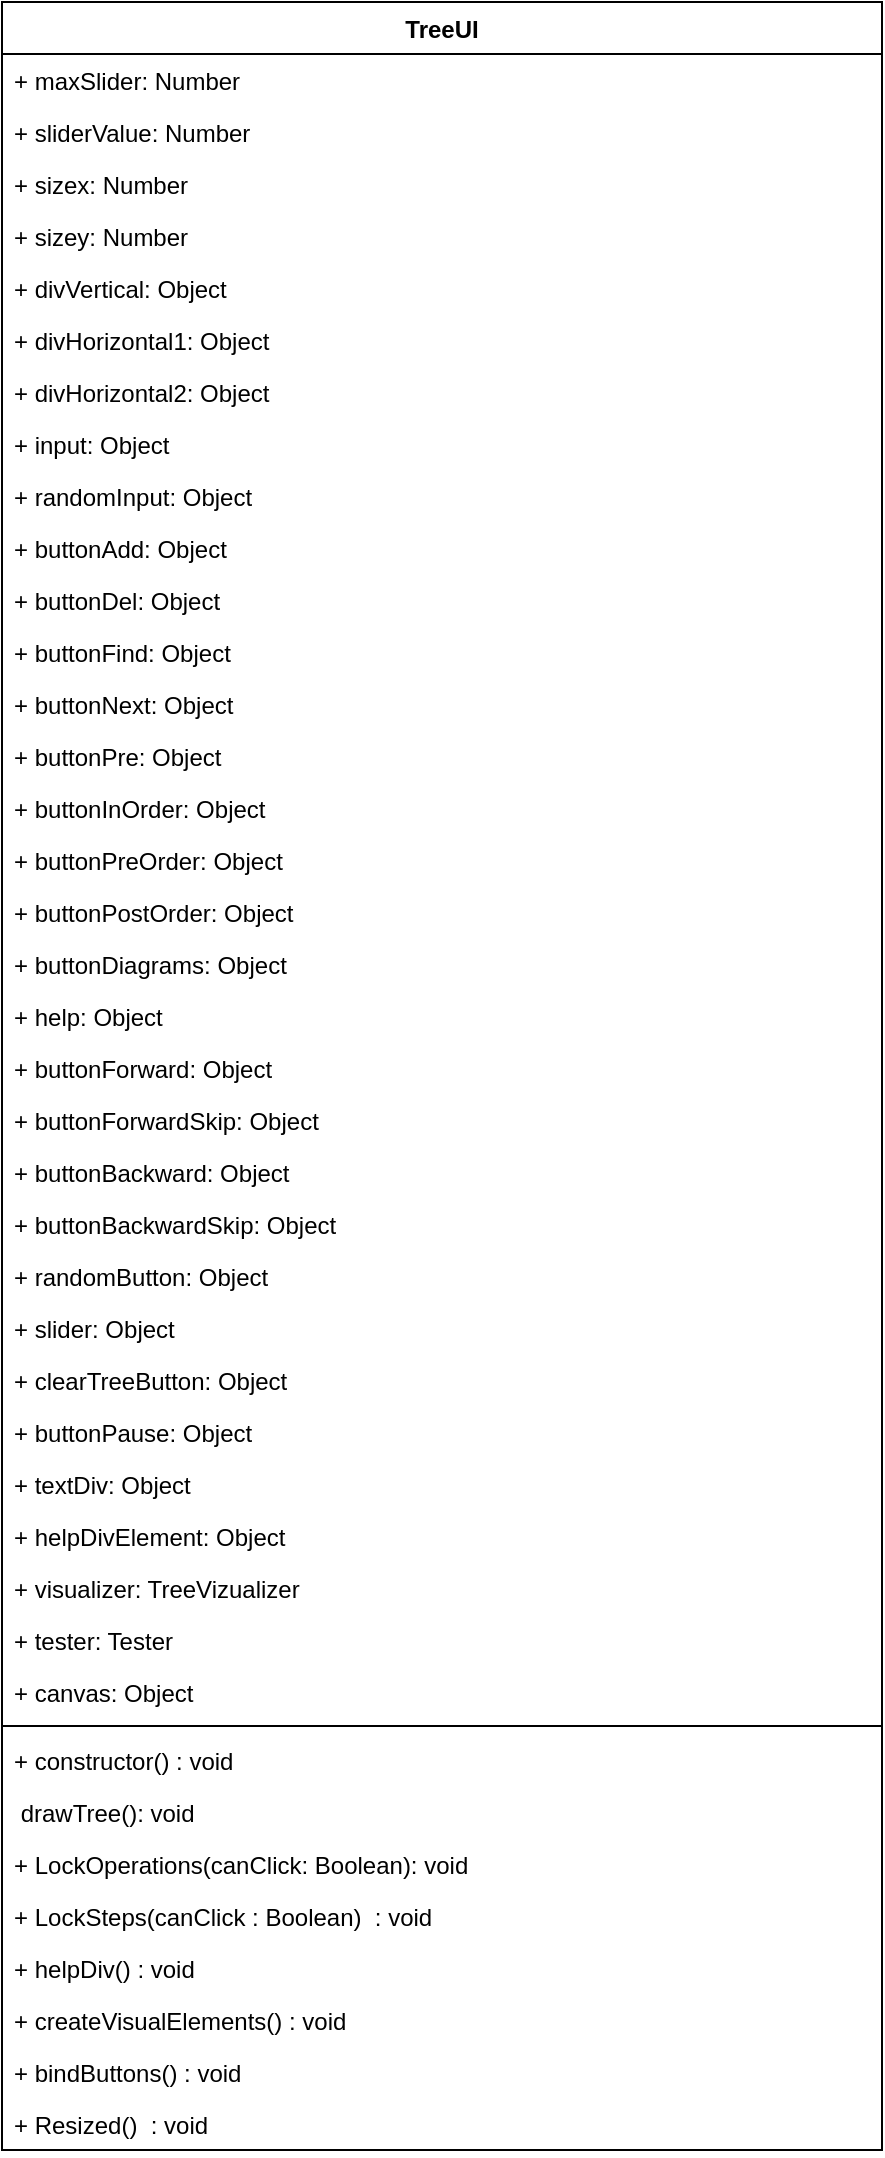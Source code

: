 <mxfile pages="3">
    <diagram id="yoxmQNc31B8IjG1Vzm6w" name="TreeUI">
        <mxGraphModel dx="696" dy="1071" grid="1" gridSize="10" guides="1" tooltips="1" connect="1" arrows="1" fold="1" page="1" pageScale="1" pageWidth="827" pageHeight="1169" math="0" shadow="0">
            <root>
                <mxCell id="TbfwDYRiM8tiLfm1jWs0-0"/>
                <mxCell id="TbfwDYRiM8tiLfm1jWs0-1" parent="TbfwDYRiM8tiLfm1jWs0-0"/>
                <mxCell id="bVStRmrNvj9JRqsWgGxi-0" value="TreeUI" style="swimlane;fontStyle=1;align=center;verticalAlign=top;childLayout=stackLayout;horizontal=1;startSize=26;horizontalStack=0;resizeParent=1;resizeParentMax=0;resizeLast=0;collapsible=1;marginBottom=0;" vertex="1" parent="TbfwDYRiM8tiLfm1jWs0-1">
                    <mxGeometry x="40" y="40" width="440" height="1074" as="geometry"/>
                </mxCell>
                <mxCell id="bVStRmrNvj9JRqsWgGxi-1" value="+ maxSlider: Number  " style="text;strokeColor=none;fillColor=none;align=left;verticalAlign=top;spacingLeft=4;spacingRight=4;overflow=hidden;rotatable=0;points=[[0,0.5],[1,0.5]];portConstraint=eastwest;" vertex="1" parent="bVStRmrNvj9JRqsWgGxi-0">
                    <mxGeometry y="26" width="440" height="26" as="geometry"/>
                </mxCell>
                <mxCell id="bVStRmrNvj9JRqsWgGxi-37" value="+ sliderValue: Number  " style="text;strokeColor=none;fillColor=none;align=left;verticalAlign=top;spacingLeft=4;spacingRight=4;overflow=hidden;rotatable=0;points=[[0,0.5],[1,0.5]];portConstraint=eastwest;" vertex="1" parent="bVStRmrNvj9JRqsWgGxi-0">
                    <mxGeometry y="52" width="440" height="26" as="geometry"/>
                </mxCell>
                <mxCell id="bVStRmrNvj9JRqsWgGxi-39" value="+ sizex: Number  " style="text;strokeColor=none;fillColor=none;align=left;verticalAlign=top;spacingLeft=4;spacingRight=4;overflow=hidden;rotatable=0;points=[[0,0.5],[1,0.5]];portConstraint=eastwest;" vertex="1" parent="bVStRmrNvj9JRqsWgGxi-0">
                    <mxGeometry y="78" width="440" height="26" as="geometry"/>
                </mxCell>
                <mxCell id="bVStRmrNvj9JRqsWgGxi-40" value="+ sizey: Number  " style="text;strokeColor=none;fillColor=none;align=left;verticalAlign=top;spacingLeft=4;spacingRight=4;overflow=hidden;rotatable=0;points=[[0,0.5],[1,0.5]];portConstraint=eastwest;" vertex="1" parent="bVStRmrNvj9JRqsWgGxi-0">
                    <mxGeometry y="104" width="440" height="26" as="geometry"/>
                </mxCell>
                <mxCell id="bVStRmrNvj9JRqsWgGxi-41" value="+ divVertical: Object" style="text;strokeColor=none;fillColor=none;align=left;verticalAlign=top;spacingLeft=4;spacingRight=4;overflow=hidden;rotatable=0;points=[[0,0.5],[1,0.5]];portConstraint=eastwest;" vertex="1" parent="bVStRmrNvj9JRqsWgGxi-0">
                    <mxGeometry y="130" width="440" height="26" as="geometry"/>
                </mxCell>
                <mxCell id="bVStRmrNvj9JRqsWgGxi-42" value="+ divHorizontal1: Object" style="text;strokeColor=none;fillColor=none;align=left;verticalAlign=top;spacingLeft=4;spacingRight=4;overflow=hidden;rotatable=0;points=[[0,0.5],[1,0.5]];portConstraint=eastwest;" vertex="1" parent="bVStRmrNvj9JRqsWgGxi-0">
                    <mxGeometry y="156" width="440" height="26" as="geometry"/>
                </mxCell>
                <mxCell id="bVStRmrNvj9JRqsWgGxi-45" value="+ divHorizontal2: Object" style="text;strokeColor=none;fillColor=none;align=left;verticalAlign=top;spacingLeft=4;spacingRight=4;overflow=hidden;rotatable=0;points=[[0,0.5],[1,0.5]];portConstraint=eastwest;" vertex="1" parent="bVStRmrNvj9JRqsWgGxi-0">
                    <mxGeometry y="182" width="440" height="26" as="geometry"/>
                </mxCell>
                <mxCell id="bVStRmrNvj9JRqsWgGxi-44" value="+ input: Object" style="text;strokeColor=none;fillColor=none;align=left;verticalAlign=top;spacingLeft=4;spacingRight=4;overflow=hidden;rotatable=0;points=[[0,0.5],[1,0.5]];portConstraint=eastwest;" vertex="1" parent="bVStRmrNvj9JRqsWgGxi-0">
                    <mxGeometry y="208" width="440" height="26" as="geometry"/>
                </mxCell>
                <mxCell id="bVStRmrNvj9JRqsWgGxi-43" value="+ randomInput: Object" style="text;strokeColor=none;fillColor=none;align=left;verticalAlign=top;spacingLeft=4;spacingRight=4;overflow=hidden;rotatable=0;points=[[0,0.5],[1,0.5]];portConstraint=eastwest;" vertex="1" parent="bVStRmrNvj9JRqsWgGxi-0">
                    <mxGeometry y="234" width="440" height="26" as="geometry"/>
                </mxCell>
                <mxCell id="bVStRmrNvj9JRqsWgGxi-38" value="+ buttonAdd: Object  " style="text;strokeColor=none;fillColor=none;align=left;verticalAlign=top;spacingLeft=4;spacingRight=4;overflow=hidden;rotatable=0;points=[[0,0.5],[1,0.5]];portConstraint=eastwest;" vertex="1" parent="bVStRmrNvj9JRqsWgGxi-0">
                    <mxGeometry y="260" width="440" height="26" as="geometry"/>
                </mxCell>
                <mxCell id="bVStRmrNvj9JRqsWgGxi-47" value="+ buttonDel: Object" style="text;strokeColor=none;fillColor=none;align=left;verticalAlign=top;spacingLeft=4;spacingRight=4;overflow=hidden;rotatable=0;points=[[0,0.5],[1,0.5]];portConstraint=eastwest;" vertex="1" parent="bVStRmrNvj9JRqsWgGxi-0">
                    <mxGeometry y="286" width="440" height="26" as="geometry"/>
                </mxCell>
                <mxCell id="bVStRmrNvj9JRqsWgGxi-50" value="+ buttonFind: Object" style="text;strokeColor=none;fillColor=none;align=left;verticalAlign=top;spacingLeft=4;spacingRight=4;overflow=hidden;rotatable=0;points=[[0,0.5],[1,0.5]];portConstraint=eastwest;" vertex="1" parent="bVStRmrNvj9JRqsWgGxi-0">
                    <mxGeometry y="312" width="440" height="26" as="geometry"/>
                </mxCell>
                <mxCell id="bVStRmrNvj9JRqsWgGxi-49" value="+ buttonNext: Object" style="text;strokeColor=none;fillColor=none;align=left;verticalAlign=top;spacingLeft=4;spacingRight=4;overflow=hidden;rotatable=0;points=[[0,0.5],[1,0.5]];portConstraint=eastwest;" vertex="1" parent="bVStRmrNvj9JRqsWgGxi-0">
                    <mxGeometry y="338" width="440" height="26" as="geometry"/>
                </mxCell>
                <mxCell id="bVStRmrNvj9JRqsWgGxi-51" value="+ buttonPre: Object" style="text;strokeColor=none;fillColor=none;align=left;verticalAlign=top;spacingLeft=4;spacingRight=4;overflow=hidden;rotatable=0;points=[[0,0.5],[1,0.5]];portConstraint=eastwest;" vertex="1" parent="bVStRmrNvj9JRqsWgGxi-0">
                    <mxGeometry y="364" width="440" height="26" as="geometry"/>
                </mxCell>
                <mxCell id="bVStRmrNvj9JRqsWgGxi-56" value="+ buttonInOrder: Object" style="text;strokeColor=none;fillColor=none;align=left;verticalAlign=top;spacingLeft=4;spacingRight=4;overflow=hidden;rotatable=0;points=[[0,0.5],[1,0.5]];portConstraint=eastwest;" vertex="1" parent="bVStRmrNvj9JRqsWgGxi-0">
                    <mxGeometry y="390" width="440" height="26" as="geometry"/>
                </mxCell>
                <mxCell id="bVStRmrNvj9JRqsWgGxi-60" value="+ buttonPreOrder: Object" style="text;strokeColor=none;fillColor=none;align=left;verticalAlign=top;spacingLeft=4;spacingRight=4;overflow=hidden;rotatable=0;points=[[0,0.5],[1,0.5]];portConstraint=eastwest;" vertex="1" parent="bVStRmrNvj9JRqsWgGxi-0">
                    <mxGeometry y="416" width="440" height="26" as="geometry"/>
                </mxCell>
                <mxCell id="bVStRmrNvj9JRqsWgGxi-59" value="+ buttonPostOrder: Object" style="text;strokeColor=none;fillColor=none;align=left;verticalAlign=top;spacingLeft=4;spacingRight=4;overflow=hidden;rotatable=0;points=[[0,0.5],[1,0.5]];portConstraint=eastwest;" vertex="1" parent="bVStRmrNvj9JRqsWgGxi-0">
                    <mxGeometry y="442" width="440" height="26" as="geometry"/>
                </mxCell>
                <mxCell id="bVStRmrNvj9JRqsWgGxi-58" value="+ buttonDiagrams: Object" style="text;strokeColor=none;fillColor=none;align=left;verticalAlign=top;spacingLeft=4;spacingRight=4;overflow=hidden;rotatable=0;points=[[0,0.5],[1,0.5]];portConstraint=eastwest;" vertex="1" parent="bVStRmrNvj9JRqsWgGxi-0">
                    <mxGeometry y="468" width="440" height="26" as="geometry"/>
                </mxCell>
                <mxCell id="bVStRmrNvj9JRqsWgGxi-57" value="+ help: Object" style="text;strokeColor=none;fillColor=none;align=left;verticalAlign=top;spacingLeft=4;spacingRight=4;overflow=hidden;rotatable=0;points=[[0,0.5],[1,0.5]];portConstraint=eastwest;" vertex="1" parent="bVStRmrNvj9JRqsWgGxi-0">
                    <mxGeometry y="494" width="440" height="26" as="geometry"/>
                </mxCell>
                <mxCell id="bVStRmrNvj9JRqsWgGxi-52" value="+ buttonForward: Object" style="text;strokeColor=none;fillColor=none;align=left;verticalAlign=top;spacingLeft=4;spacingRight=4;overflow=hidden;rotatable=0;points=[[0,0.5],[1,0.5]];portConstraint=eastwest;" vertex="1" parent="bVStRmrNvj9JRqsWgGxi-0">
                    <mxGeometry y="520" width="440" height="26" as="geometry"/>
                </mxCell>
                <mxCell id="bVStRmrNvj9JRqsWgGxi-53" value="+ buttonForwardSkip: Object" style="text;strokeColor=none;fillColor=none;align=left;verticalAlign=top;spacingLeft=4;spacingRight=4;overflow=hidden;rotatable=0;points=[[0,0.5],[1,0.5]];portConstraint=eastwest;" vertex="1" parent="bVStRmrNvj9JRqsWgGxi-0">
                    <mxGeometry y="546" width="440" height="26" as="geometry"/>
                </mxCell>
                <mxCell id="bVStRmrNvj9JRqsWgGxi-55" value="+ buttonBackward: Object" style="text;strokeColor=none;fillColor=none;align=left;verticalAlign=top;spacingLeft=4;spacingRight=4;overflow=hidden;rotatable=0;points=[[0,0.5],[1,0.5]];portConstraint=eastwest;" vertex="1" parent="bVStRmrNvj9JRqsWgGxi-0">
                    <mxGeometry y="572" width="440" height="26" as="geometry"/>
                </mxCell>
                <mxCell id="bVStRmrNvj9JRqsWgGxi-54" value="+ buttonBackwardSkip: Object" style="text;strokeColor=none;fillColor=none;align=left;verticalAlign=top;spacingLeft=4;spacingRight=4;overflow=hidden;rotatable=0;points=[[0,0.5],[1,0.5]];portConstraint=eastwest;" vertex="1" parent="bVStRmrNvj9JRqsWgGxi-0">
                    <mxGeometry y="598" width="440" height="26" as="geometry"/>
                </mxCell>
                <mxCell id="bVStRmrNvj9JRqsWgGxi-48" value="+ randomButton: Object" style="text;strokeColor=none;fillColor=none;align=left;verticalAlign=top;spacingLeft=4;spacingRight=4;overflow=hidden;rotatable=0;points=[[0,0.5],[1,0.5]];portConstraint=eastwest;" vertex="1" parent="bVStRmrNvj9JRqsWgGxi-0">
                    <mxGeometry y="624" width="440" height="26" as="geometry"/>
                </mxCell>
                <mxCell id="bVStRmrNvj9JRqsWgGxi-46" value="+ slider: Object" style="text;strokeColor=none;fillColor=none;align=left;verticalAlign=top;spacingLeft=4;spacingRight=4;overflow=hidden;rotatable=0;points=[[0,0.5],[1,0.5]];portConstraint=eastwest;" vertex="1" parent="bVStRmrNvj9JRqsWgGxi-0">
                    <mxGeometry y="650" width="440" height="26" as="geometry"/>
                </mxCell>
                <mxCell id="bVStRmrNvj9JRqsWgGxi-61" value="+ clearTreeButton: Object" style="text;strokeColor=none;fillColor=none;align=left;verticalAlign=top;spacingLeft=4;spacingRight=4;overflow=hidden;rotatable=0;points=[[0,0.5],[1,0.5]];portConstraint=eastwest;" vertex="1" parent="bVStRmrNvj9JRqsWgGxi-0">
                    <mxGeometry y="676" width="440" height="26" as="geometry"/>
                </mxCell>
                <mxCell id="bVStRmrNvj9JRqsWgGxi-62" value="+ buttonPause: Object  " style="text;strokeColor=none;fillColor=none;align=left;verticalAlign=top;spacingLeft=4;spacingRight=4;overflow=hidden;rotatable=0;points=[[0,0.5],[1,0.5]];portConstraint=eastwest;" vertex="1" parent="bVStRmrNvj9JRqsWgGxi-0">
                    <mxGeometry y="702" width="440" height="26" as="geometry"/>
                </mxCell>
                <mxCell id="bVStRmrNvj9JRqsWgGxi-65" value="+ textDiv: Object" style="text;strokeColor=none;fillColor=none;align=left;verticalAlign=top;spacingLeft=4;spacingRight=4;overflow=hidden;rotatable=0;points=[[0,0.5],[1,0.5]];portConstraint=eastwest;" vertex="1" parent="bVStRmrNvj9JRqsWgGxi-0">
                    <mxGeometry y="728" width="440" height="26" as="geometry"/>
                </mxCell>
                <mxCell id="bVStRmrNvj9JRqsWgGxi-66" value="+ helpDivElement: Object" style="text;strokeColor=none;fillColor=none;align=left;verticalAlign=top;spacingLeft=4;spacingRight=4;overflow=hidden;rotatable=0;points=[[0,0.5],[1,0.5]];portConstraint=eastwest;" vertex="1" parent="bVStRmrNvj9JRqsWgGxi-0">
                    <mxGeometry y="754" width="440" height="26" as="geometry"/>
                </mxCell>
                <mxCell id="bVStRmrNvj9JRqsWgGxi-63" value="+ visualizer: TreeVizualizer" style="text;strokeColor=none;fillColor=none;align=left;verticalAlign=top;spacingLeft=4;spacingRight=4;overflow=hidden;rotatable=0;points=[[0,0.5],[1,0.5]];portConstraint=eastwest;" vertex="1" parent="bVStRmrNvj9JRqsWgGxi-0">
                    <mxGeometry y="780" width="440" height="26" as="geometry"/>
                </mxCell>
                <mxCell id="bVStRmrNvj9JRqsWgGxi-64" value="+ tester: Tester" style="text;strokeColor=none;fillColor=none;align=left;verticalAlign=top;spacingLeft=4;spacingRight=4;overflow=hidden;rotatable=0;points=[[0,0.5],[1,0.5]];portConstraint=eastwest;" vertex="1" parent="bVStRmrNvj9JRqsWgGxi-0">
                    <mxGeometry y="806" width="440" height="26" as="geometry"/>
                </mxCell>
                <mxCell id="Y8NgTNFmOSrBJkoI4l23-0" value="+ canvas: Object" style="text;strokeColor=none;fillColor=none;align=left;verticalAlign=top;spacingLeft=4;spacingRight=4;overflow=hidden;rotatable=0;points=[[0,0.5],[1,0.5]];portConstraint=eastwest;" vertex="1" parent="bVStRmrNvj9JRqsWgGxi-0">
                    <mxGeometry y="832" width="440" height="26" as="geometry"/>
                </mxCell>
                <mxCell id="bVStRmrNvj9JRqsWgGxi-15" value="" style="line;strokeWidth=1;fillColor=none;align=left;verticalAlign=middle;spacingTop=-1;spacingLeft=3;spacingRight=3;rotatable=0;labelPosition=right;points=[];portConstraint=eastwest;" vertex="1" parent="bVStRmrNvj9JRqsWgGxi-0">
                    <mxGeometry y="858" width="440" height="8" as="geometry"/>
                </mxCell>
                <object label="+ constructor() : void" id="bVStRmrNvj9JRqsWgGxi-16">
                    <mxCell style="text;strokeColor=none;fillColor=none;align=left;verticalAlign=top;spacingLeft=4;spacingRight=4;overflow=hidden;rotatable=0;points=[[0,0.5],[1,0.5]];portConstraint=eastwest;" vertex="1" parent="bVStRmrNvj9JRqsWgGxi-0">
                        <mxGeometry y="866" width="440" height="26" as="geometry"/>
                    </mxCell>
                </object>
                <object label=" drawTree(): void" id="bVStRmrNvj9JRqsWgGxi-17">
                    <mxCell style="text;strokeColor=none;fillColor=none;align=left;verticalAlign=top;spacingLeft=4;spacingRight=4;overflow=hidden;rotatable=0;points=[[0,0.5],[1,0.5]];portConstraint=eastwest;" vertex="1" parent="bVStRmrNvj9JRqsWgGxi-0">
                        <mxGeometry y="892" width="440" height="26" as="geometry"/>
                    </mxCell>
                </object>
                <mxCell id="bVStRmrNvj9JRqsWgGxi-18" value="+ LockOperations(canClick: Boolean): void" style="text;strokeColor=none;fillColor=none;align=left;verticalAlign=top;spacingLeft=4;spacingRight=4;overflow=hidden;rotatable=0;points=[[0,0.5],[1,0.5]];portConstraint=eastwest;" vertex="1" parent="bVStRmrNvj9JRqsWgGxi-0">
                    <mxGeometry y="918" width="440" height="26" as="geometry"/>
                </mxCell>
                <mxCell id="bVStRmrNvj9JRqsWgGxi-19" value="+ LockSteps(canClick : Boolean)  : void" style="text;strokeColor=none;fillColor=none;align=left;verticalAlign=top;spacingLeft=4;spacingRight=4;overflow=hidden;rotatable=0;points=[[0,0.5],[1,0.5]];portConstraint=eastwest;" vertex="1" parent="bVStRmrNvj9JRqsWgGxi-0">
                    <mxGeometry y="944" width="440" height="26" as="geometry"/>
                </mxCell>
                <mxCell id="bVStRmrNvj9JRqsWgGxi-20" value="+ helpDiv() : void" style="text;strokeColor=none;fillColor=none;align=left;verticalAlign=top;spacingLeft=4;spacingRight=4;overflow=hidden;rotatable=0;points=[[0,0.5],[1,0.5]];portConstraint=eastwest;" vertex="1" parent="bVStRmrNvj9JRqsWgGxi-0">
                    <mxGeometry y="970" width="440" height="26" as="geometry"/>
                </mxCell>
                <mxCell id="bVStRmrNvj9JRqsWgGxi-21" value="+ createVisualElements() : void" style="text;strokeColor=none;fillColor=none;align=left;verticalAlign=top;spacingLeft=4;spacingRight=4;overflow=hidden;rotatable=0;points=[[0,0.5],[1,0.5]];portConstraint=eastwest;" vertex="1" parent="bVStRmrNvj9JRqsWgGxi-0">
                    <mxGeometry y="996" width="440" height="26" as="geometry"/>
                </mxCell>
                <mxCell id="bVStRmrNvj9JRqsWgGxi-22" value="+ bindButtons() : void" style="text;strokeColor=none;fillColor=none;align=left;verticalAlign=top;spacingLeft=4;spacingRight=4;overflow=hidden;rotatable=0;points=[[0,0.5],[1,0.5]];portConstraint=eastwest;" vertex="1" parent="bVStRmrNvj9JRqsWgGxi-0">
                    <mxGeometry y="1022" width="440" height="26" as="geometry"/>
                </mxCell>
                <mxCell id="bVStRmrNvj9JRqsWgGxi-23" value="+ Resized()  : void" style="text;strokeColor=none;fillColor=none;align=left;verticalAlign=top;spacingLeft=4;spacingRight=4;overflow=hidden;rotatable=0;points=[[0,0.5],[1,0.5]];portConstraint=eastwest;" vertex="1" parent="bVStRmrNvj9JRqsWgGxi-0">
                    <mxGeometry y="1048" width="440" height="26" as="geometry"/>
                </mxCell>
            </root>
        </mxGraphModel>
    </diagram>
    <diagram id="ShmitV_EuOLj6iGUXZiX" name="Vizualizer">
        <mxGraphModel dx="1184" dy="910" grid="1" gridSize="10" guides="1" tooltips="1" connect="1" arrows="1" fold="1" page="1" pageScale="1" pageWidth="827" pageHeight="1169" math="0" shadow="0">
            <root>
                <mxCell id="4OBEcgTloURZJHwBTPcq-0"/>
                <mxCell id="4OBEcgTloURZJHwBTPcq-1" parent="4OBEcgTloURZJHwBTPcq-0"/>
                <mxCell id="BbaAJhBhvlYrz798fCvF-0" value="TreeVizualizer" style="swimlane;fontStyle=1;align=center;verticalAlign=top;childLayout=stackLayout;horizontal=1;startSize=26;horizontalStack=0;resizeParent=1;resizeParentMax=0;resizeLast=0;collapsible=1;marginBottom=0;" parent="4OBEcgTloURZJHwBTPcq-1" vertex="1">
                    <mxGeometry x="40" y="40" width="440" height="970" as="geometry"/>
                </mxCell>
                <mxCell id="BbaAJhBhvlYrz798fCvF-1" value="+ speed : Number  " style="text;strokeColor=none;fillColor=none;align=left;verticalAlign=top;spacingLeft=4;spacingRight=4;overflow=hidden;rotatable=0;points=[[0,0.5],[1,0.5]];portConstraint=eastwest;" parent="BbaAJhBhvlYrz798fCvF-0" vertex="1">
                    <mxGeometry y="26" width="440" height="26" as="geometry"/>
                </mxCell>
                <mxCell id="rjjEIDAnUinndIqziZ-H-2" value="+ anim: Bololean" style="text;strokeColor=none;fillColor=none;align=left;verticalAlign=top;spacingLeft=4;spacingRight=4;overflow=hidden;rotatable=0;points=[[0,0.5],[1,0.5]];portConstraint=eastwest;" vertex="1" parent="BbaAJhBhvlYrz798fCvF-0">
                    <mxGeometry y="52" width="440" height="26" as="geometry"/>
                </mxCell>
                <mxCell id="rjjEIDAnUinndIqziZ-H-3" value="+ visSteps: Object[ ]" style="text;strokeColor=none;fillColor=none;align=left;verticalAlign=top;spacingLeft=4;spacingRight=4;overflow=hidden;rotatable=0;points=[[0,0.5],[1,0.5]];portConstraint=eastwest;" vertex="1" parent="BbaAJhBhvlYrz798fCvF-0">
                    <mxGeometry y="78" width="440" height="26" as="geometry"/>
                </mxCell>
                <mxCell id="rjjEIDAnUinndIqziZ-H-4" value="+ visStepsSize: Number  " style="text;strokeColor=none;fillColor=none;align=left;verticalAlign=top;spacingLeft=4;spacingRight=4;overflow=hidden;rotatable=0;points=[[0,0.5],[1,0.5]];portConstraint=eastwest;" vertex="1" parent="BbaAJhBhvlYrz798fCvF-0">
                    <mxGeometry y="104" width="440" height="26" as="geometry"/>
                </mxCell>
                <mxCell id="rjjEIDAnUinndIqziZ-H-7" value="+ actualStep: Number  " style="text;strokeColor=none;fillColor=none;align=left;verticalAlign=top;spacingLeft=4;spacingRight=4;overflow=hidden;rotatable=0;points=[[0,0.5],[1,0.5]];portConstraint=eastwest;" vertex="1" parent="BbaAJhBhvlYrz798fCvF-0">
                    <mxGeometry y="130" width="440" height="26" as="geometry"/>
                </mxCell>
                <mxCell id="rjjEIDAnUinndIqziZ-H-9" value="+ actualStepElement: Number  " style="text;strokeColor=none;fillColor=none;align=left;verticalAlign=top;spacingLeft=4;spacingRight=4;overflow=hidden;rotatable=0;points=[[0,0.5],[1,0.5]];portConstraint=eastwest;" vertex="1" parent="BbaAJhBhvlYrz798fCvF-0">
                    <mxGeometry y="156" width="440" height="26" as="geometry"/>
                </mxCell>
                <mxCell id="rjjEIDAnUinndIqziZ-H-13" value="+ userStop: Boolean" style="text;strokeColor=none;fillColor=none;align=left;verticalAlign=top;spacingLeft=4;spacingRight=4;overflow=hidden;rotatable=0;points=[[0,0.5],[1,0.5]];portConstraint=eastwest;" vertex="1" parent="BbaAJhBhvlYrz798fCvF-0">
                    <mxGeometry y="182" width="440" height="26" as="geometry"/>
                </mxCell>
                <mxCell id="rjjEIDAnUinndIqziZ-H-10" value="+ visNode1: visNode" style="text;strokeColor=none;fillColor=none;align=left;verticalAlign=top;spacingLeft=4;spacingRight=4;overflow=hidden;rotatable=0;points=[[0,0.5],[1,0.5]];portConstraint=eastwest;" vertex="1" parent="BbaAJhBhvlYrz798fCvF-0">
                    <mxGeometry y="208" width="440" height="26" as="geometry"/>
                </mxCell>
                <mxCell id="rjjEIDAnUinndIqziZ-H-8" value="+ visNode2: VisNode" style="text;strokeColor=none;fillColor=none;align=left;verticalAlign=top;spacingLeft=4;spacingRight=4;overflow=hidden;rotatable=0;points=[[0,0.5],[1,0.5]];portConstraint=eastwest;" vertex="1" parent="BbaAJhBhvlYrz798fCvF-0">
                    <mxGeometry y="234" width="440" height="26" as="geometry"/>
                </mxCell>
                <mxCell id="rjjEIDAnUinndIqziZ-H-6" value="+ tree: VisRBTree" style="text;strokeColor=none;fillColor=none;align=left;verticalAlign=top;spacingLeft=4;spacingRight=4;overflow=hidden;rotatable=0;points=[[0,0.5],[1,0.5]];portConstraint=eastwest;" vertex="1" parent="BbaAJhBhvlYrz798fCvF-0">
                    <mxGeometry y="260" width="440" height="26" as="geometry"/>
                </mxCell>
                <mxCell id="rjjEIDAnUinndIqziZ-H-5" value="+ vistree: VisRBTree" style="text;strokeColor=none;fillColor=none;align=left;verticalAlign=top;spacingLeft=4;spacingRight=4;overflow=hidden;rotatable=0;points=[[0,0.5],[1,0.5]];portConstraint=eastwest;" vertex="1" parent="BbaAJhBhvlYrz798fCvF-0">
                    <mxGeometry y="286" width="440" height="26" as="geometry"/>
                </mxCell>
                <mxCell id="rjjEIDAnUinndIqziZ-H-1" value="+ counter: Number  " style="text;strokeColor=none;fillColor=none;align=left;verticalAlign=top;spacingLeft=4;spacingRight=4;overflow=hidden;rotatable=0;points=[[0,0.5],[1,0.5]];portConstraint=eastwest;" vertex="1" parent="BbaAJhBhvlYrz798fCvF-0">
                    <mxGeometry y="312" width="440" height="26" as="geometry"/>
                </mxCell>
                <mxCell id="rjjEIDAnUinndIqziZ-H-16" value="+ nextStep: Number  " style="text;strokeColor=none;fillColor=none;align=left;verticalAlign=top;spacingLeft=4;spacingRight=4;overflow=hidden;rotatable=0;points=[[0,0.5],[1,0.5]];portConstraint=eastwest;" vertex="1" parent="BbaAJhBhvlYrz798fCvF-0">
                    <mxGeometry y="338" width="440" height="26" as="geometry"/>
                </mxCell>
                <mxCell id="rjjEIDAnUinndIqziZ-H-18" value="+ moved: Boolean" style="text;strokeColor=none;fillColor=none;align=left;verticalAlign=top;spacingLeft=4;spacingRight=4;overflow=hidden;rotatable=0;points=[[0,0.5],[1,0.5]];portConstraint=eastwest;" vertex="1" parent="BbaAJhBhvlYrz798fCvF-0">
                    <mxGeometry y="364" width="440" height="26" as="geometry"/>
                </mxCell>
                <mxCell id="BbaAJhBhvlYrz798fCvF-7" value="" style="line;strokeWidth=1;fillColor=none;align=left;verticalAlign=middle;spacingTop=-1;spacingLeft=3;spacingRight=3;rotatable=0;labelPosition=right;points=[];portConstraint=eastwest;" parent="BbaAJhBhvlYrz798fCvF-0" vertex="1">
                    <mxGeometry y="390" width="440" height="8" as="geometry"/>
                </mxCell>
                <object label="+ constructor() : void" id="rjjEIDAnUinndIqziZ-H-38">
                    <mxCell style="text;strokeColor=none;fillColor=none;align=left;verticalAlign=top;spacingLeft=4;spacingRight=4;overflow=hidden;rotatable=0;points=[[0,0.5],[1,0.5]];portConstraint=eastwest;" vertex="1" parent="BbaAJhBhvlYrz798fCvF-0">
                        <mxGeometry y="398" width="440" height="26" as="geometry"/>
                    </mxCell>
                </object>
                <object label="+ operationInTree(val : Number, operation : String) : void" id="BbaAJhBhvlYrz798fCvF-19">
                    <mxCell style="text;strokeColor=none;fillColor=none;align=left;verticalAlign=top;spacingLeft=4;spacingRight=4;overflow=hidden;rotatable=0;points=[[0,0.5],[1,0.5]];portConstraint=eastwest;" parent="BbaAJhBhvlYrz798fCvF-0" vertex="1">
                        <mxGeometry y="424" width="440" height="26" as="geometry"/>
                    </mxCell>
                </object>
                <mxCell id="rjjEIDAnUinndIqziZ-H-20" value="+ addSteps(data : Object) : void" style="text;strokeColor=none;fillColor=none;align=left;verticalAlign=top;spacingLeft=4;spacingRight=4;overflow=hidden;rotatable=0;points=[[0,0.5],[1,0.5]];portConstraint=eastwest;" vertex="1" parent="BbaAJhBhvlYrz798fCvF-0">
                    <mxGeometry y="450" width="440" height="26" as="geometry"/>
                </mxCell>
                <mxCell id="rjjEIDAnUinndIqziZ-H-21" value="+ stepForward()  : void" style="text;strokeColor=none;fillColor=none;align=left;verticalAlign=top;spacingLeft=4;spacingRight=4;overflow=hidden;rotatable=0;points=[[0,0.5],[1,0.5]];portConstraint=eastwest;" vertex="1" parent="BbaAJhBhvlYrz798fCvF-0">
                    <mxGeometry y="476" width="440" height="26" as="geometry"/>
                </mxCell>
                <mxCell id="rjjEIDAnUinndIqziZ-H-22" value="+ stepForwardSkip() : void" style="text;strokeColor=none;fillColor=none;align=left;verticalAlign=top;spacingLeft=4;spacingRight=4;overflow=hidden;rotatable=0;points=[[0,0.5],[1,0.5]];portConstraint=eastwest;" vertex="1" parent="BbaAJhBhvlYrz798fCvF-0">
                    <mxGeometry y="502" width="440" height="26" as="geometry"/>
                </mxCell>
                <mxCell id="rjjEIDAnUinndIqziZ-H-23" value="+ stepBackward() : void" style="text;strokeColor=none;fillColor=none;align=left;verticalAlign=top;spacingLeft=4;spacingRight=4;overflow=hidden;rotatable=0;points=[[0,0.5],[1,0.5]];portConstraint=eastwest;" vertex="1" parent="BbaAJhBhvlYrz798fCvF-0">
                    <mxGeometry y="528" width="440" height="26" as="geometry"/>
                </mxCell>
                <mxCell id="rjjEIDAnUinndIqziZ-H-24" value="+ stepBackwardSkip() : void" style="text;strokeColor=none;fillColor=none;align=left;verticalAlign=top;spacingLeft=4;spacingRight=4;overflow=hidden;rotatable=0;points=[[0,0.5],[1,0.5]];portConstraint=eastwest;" vertex="1" parent="BbaAJhBhvlYrz798fCvF-0">
                    <mxGeometry y="554" width="440" height="26" as="geometry"/>
                </mxCell>
                <mxCell id="rjjEIDAnUinndIqziZ-H-25" value="+ drawTree()  : void" style="text;strokeColor=none;fillColor=none;align=left;verticalAlign=top;spacingLeft=4;spacingRight=4;overflow=hidden;rotatable=0;points=[[0,0.5],[1,0.5]];portConstraint=eastwest;" vertex="1" parent="BbaAJhBhvlYrz798fCvF-0">
                    <mxGeometry y="580" width="440" height="26" as="geometry"/>
                </mxCell>
                <mxCell id="rjjEIDAnUinndIqziZ-H-26" value="+ drawText(info : String)  : void" style="text;strokeColor=none;fillColor=none;align=left;verticalAlign=top;spacingLeft=4;spacingRight=4;overflow=hidden;rotatable=0;points=[[0,0.5],[1,0.5]];portConstraint=eastwest;" vertex="1" parent="BbaAJhBhvlYrz798fCvF-0">
                    <mxGeometry y="606" width="440" height="26" as="geometry"/>
                </mxCell>
                <mxCell id="rjjEIDAnUinndIqziZ-H-27" value="+ moveNodeVertically(n : VisNode) : void" style="text;strokeColor=none;fillColor=none;align=left;verticalAlign=top;spacingLeft=4;spacingRight=4;overflow=hidden;rotatable=0;points=[[0,0.5],[1,0.5]];portConstraint=eastwest;" vertex="1" parent="BbaAJhBhvlYrz798fCvF-0">
                    <mxGeometry y="632" width="440" height="26" as="geometry"/>
                </mxCell>
                <mxCell id="rjjEIDAnUinndIqziZ-H-29" value="+ circleChange(n : VisNode, min : Number, max : Number) : void" style="text;strokeColor=none;fillColor=none;align=left;verticalAlign=top;spacingLeft=4;spacingRight=4;overflow=hidden;rotatable=0;points=[[0,0.5],[1,0.5]];portConstraint=eastwest;" vertex="1" parent="BbaAJhBhvlYrz798fCvF-0">
                    <mxGeometry y="658" width="440" height="26" as="geometry"/>
                </mxCell>
                <mxCell id="rjjEIDAnUinndIqziZ-H-28" value="+ drawNode(n : VisNode, xchange : Number, ychange : Number) : void" style="text;strokeColor=none;fillColor=none;align=left;verticalAlign=top;spacingLeft=4;spacingRight=4;overflow=hidden;rotatable=0;points=[[0,0.5],[1,0.5]];portConstraint=eastwest;" vertex="1" parent="BbaAJhBhvlYrz798fCvF-0">
                    <mxGeometry y="684" width="440" height="26" as="geometry"/>
                </mxCell>
                <mxCell id="rjjEIDAnUinndIqziZ-H-19" value="+ postOrderTreeDraw(n : VisNode, nil : visNode) : void" style="text;strokeColor=none;fillColor=none;align=left;verticalAlign=top;spacingLeft=4;spacingRight=4;overflow=hidden;rotatable=0;points=[[0,0.5],[1,0.5]];portConstraint=eastwest;" vertex="1" parent="BbaAJhBhvlYrz798fCvF-0">
                    <mxGeometry y="710" width="440" height="26" as="geometry"/>
                </mxCell>
                <mxCell id="rjjEIDAnUinndIqziZ-H-30" value="+ preOrderMove(n : VisNode, nil : VisNode) : void" style="text;strokeColor=none;fillColor=none;align=left;verticalAlign=top;spacingLeft=4;spacingRight=4;overflow=hidden;rotatable=0;points=[[0,0.5],[1,0.5]];portConstraint=eastwest;" vertex="1" parent="BbaAJhBhvlYrz798fCvF-0">
                    <mxGeometry y="736" width="440" height="26" as="geometry"/>
                </mxCell>
                <mxCell id="rjjEIDAnUinndIqziZ-H-31" value="+ moveNode(n : VisNode) : void" style="text;strokeColor=none;fillColor=none;align=left;verticalAlign=top;spacingLeft=4;spacingRight=4;overflow=hidden;rotatable=0;points=[[0,0.5],[1,0.5]];portConstraint=eastwest;" vertex="1" parent="BbaAJhBhvlYrz798fCvF-0">
                    <mxGeometry y="762" width="440" height="26" as="geometry"/>
                </mxCell>
                <mxCell id="rjjEIDAnUinndIqziZ-H-33" value="+ changeTree() : void" style="text;strokeColor=none;fillColor=none;align=left;verticalAlign=top;spacingLeft=4;spacingRight=4;overflow=hidden;rotatable=0;points=[[0,0.5],[1,0.5]];portConstraint=eastwest;" vertex="1" parent="BbaAJhBhvlYrz798fCvF-0">
                    <mxGeometry y="788" width="440" height="26" as="geometry"/>
                </mxCell>
                <mxCell id="rjjEIDAnUinndIqziZ-H-34" value="+ clear() : void" style="text;strokeColor=none;fillColor=none;align=left;verticalAlign=top;spacingLeft=4;spacingRight=4;overflow=hidden;rotatable=0;points=[[0,0.5],[1,0.5]];portConstraint=eastwest;" vertex="1" parent="BbaAJhBhvlYrz798fCvF-0">
                    <mxGeometry y="814" width="440" height="26" as="geometry"/>
                </mxCell>
                <mxCell id="rjjEIDAnUinndIqziZ-H-35" value="+ canAddAndDel() : Boolean" style="text;strokeColor=none;fillColor=none;align=left;verticalAlign=top;spacingLeft=4;spacingRight=4;overflow=hidden;rotatable=0;points=[[0,0.5],[1,0.5]];portConstraint=eastwest;" vertex="1" parent="BbaAJhBhvlYrz798fCvF-0">
                    <mxGeometry y="840" width="440" height="26" as="geometry"/>
                </mxCell>
                <mxCell id="rjjEIDAnUinndIqziZ-H-37" value="+ canStep() : Boolean" style="text;strokeColor=none;fillColor=none;align=left;verticalAlign=top;spacingLeft=4;spacingRight=4;overflow=hidden;rotatable=0;points=[[0,0.5],[1,0.5]];portConstraint=eastwest;" vertex="1" parent="BbaAJhBhvlYrz798fCvF-0">
                    <mxGeometry y="866" width="440" height="26" as="geometry"/>
                </mxCell>
                <mxCell id="rjjEIDAnUinndIqziZ-H-36" value="+ counterNextStep() : void" style="text;strokeColor=none;fillColor=none;align=left;verticalAlign=top;spacingLeft=4;spacingRight=4;overflow=hidden;rotatable=0;points=[[0,0.5],[1,0.5]];portConstraint=eastwest;" vertex="1" parent="BbaAJhBhvlYrz798fCvF-0">
                    <mxGeometry y="892" width="440" height="26" as="geometry"/>
                </mxCell>
                <mxCell id="rjjEIDAnUinndIqziZ-H-32" value="+ stopOrStartInterval() : void" style="text;strokeColor=none;fillColor=none;align=left;verticalAlign=top;spacingLeft=4;spacingRight=4;overflow=hidden;rotatable=0;points=[[0,0.5],[1,0.5]];portConstraint=eastwest;" vertex="1" parent="BbaAJhBhvlYrz798fCvF-0">
                    <mxGeometry y="918" width="440" height="26" as="geometry"/>
                </mxCell>
                <mxCell id="8Jm90BX692cwWRKP-9HL-0" value="+  randomTree(num: Number)  : void" style="text;strokeColor=none;fillColor=none;align=left;verticalAlign=top;spacingLeft=4;spacingRight=4;overflow=hidden;rotatable=0;points=[[0,0.5],[1,0.5]];portConstraint=eastwest;" vertex="1" parent="BbaAJhBhvlYrz798fCvF-0">
                    <mxGeometry y="944" width="440" height="26" as="geometry"/>
                </mxCell>
            </root>
        </mxGraphModel>
    </diagram>
    <diagram id="RQem6wbTuNHQGjR6d0QN" name="VisRBTree">
        <mxGraphModel dx="530" dy="910" grid="1" gridSize="10" guides="1" tooltips="1" connect="1" arrows="1" fold="1" page="1" pageScale="1" pageWidth="827" pageHeight="1169" math="0" shadow="0">
            <root>
                <mxCell id="ljgBYC0kqdev19U9e-CM-0"/>
                <mxCell id="ljgBYC0kqdev19U9e-CM-1" parent="ljgBYC0kqdev19U9e-CM-0"/>
                <mxCell id="nuGvJz7ABt6fBwcT6Q0T-0" value="VisRBTree" style="swimlane;fontStyle=1;align=center;verticalAlign=top;childLayout=stackLayout;horizontal=1;startSize=26;horizontalStack=0;resizeParent=1;resizeParentMax=0;resizeLast=0;collapsible=1;marginBottom=0;fillColor=#dae8fc;strokeColor=#6c8ebf;" parent="ljgBYC0kqdev19U9e-CM-1" vertex="1">
                    <mxGeometry x="20" y="30" width="440" height="736" as="geometry"/>
                </mxCell>
                <mxCell id="nuGvJz7ABt6fBwcT6Q0T-1" value="+ root: VisNode" style="text;strokeColor=none;fillColor=none;align=left;verticalAlign=top;spacingLeft=4;spacingRight=4;overflow=hidden;rotatable=0;points=[[0,0.5],[1,0.5]];portConstraint=eastwest;" parent="nuGvJz7ABt6fBwcT6Q0T-0" vertex="1">
                    <mxGeometry y="26" width="440" height="26" as="geometry"/>
                </mxCell>
                <mxCell id="nuGvJz7ABt6fBwcT6Q0T-2" value="+ nil: VisNode" style="text;strokeColor=none;fillColor=none;align=left;verticalAlign=top;spacingLeft=4;spacingRight=4;overflow=hidden;rotatable=0;points=[[0,0.5],[1,0.5]];portConstraint=eastwest;" parent="nuGvJz7ABt6fBwcT6Q0T-0" vertex="1">
                    <mxGeometry y="52" width="440" height="26" as="geometry"/>
                </mxCell>
                <mxCell id="nuGvJz7ABt6fBwcT6Q0T-14" value="+ verticalchange: Number" style="text;strokeColor=none;fillColor=none;align=left;verticalAlign=top;spacingLeft=4;spacingRight=4;overflow=hidden;rotatable=0;points=[[0,0.5],[1,0.5]];portConstraint=eastwest;" parent="nuGvJz7ABt6fBwcT6Q0T-0" vertex="1">
                    <mxGeometry y="78" width="440" height="26" as="geometry"/>
                </mxCell>
                <mxCell id="nuGvJz7ABt6fBwcT6Q0T-17" value="+ horizontalchange: Number" style="text;strokeColor=none;fillColor=none;align=left;verticalAlign=top;spacingLeft=4;spacingRight=4;overflow=hidden;rotatable=0;points=[[0,0.5],[1,0.5]];portConstraint=eastwest;" parent="nuGvJz7ABt6fBwcT6Q0T-0" vertex="1">
                    <mxGeometry y="104" width="440" height="26" as="geometry"/>
                </mxCell>
                <mxCell id="nuGvJz7ABt6fBwcT6Q0T-15" value="+ Steps: Object[]" style="text;strokeColor=none;fillColor=none;align=left;verticalAlign=top;spacingLeft=4;spacingRight=4;overflow=hidden;rotatable=0;points=[[0,0.5],[1,0.5]];portConstraint=eastwest;" parent="nuGvJz7ABt6fBwcT6Q0T-0" vertex="1">
                    <mxGeometry y="130" width="440" height="26" as="geometry"/>
                </mxCell>
                <mxCell id="nuGvJz7ABt6fBwcT6Q0T-16" value="+ str: String" style="text;strokeColor=none;fillColor=none;align=left;verticalAlign=top;spacingLeft=4;spacingRight=4;overflow=hidden;rotatable=0;points=[[0,0.5],[1,0.5]];portConstraint=eastwest;" parent="nuGvJz7ABt6fBwcT6Q0T-0" vertex="1">
                    <mxGeometry y="156" width="440" height="26" as="geometry"/>
                </mxCell>
                <mxCell id="nuGvJz7ABt6fBwcT6Q0T-3" value="" style="line;strokeWidth=1;fillColor=none;align=left;verticalAlign=middle;spacingTop=-1;spacingLeft=3;spacingRight=3;rotatable=0;labelPosition=right;points=[];portConstraint=eastwest;" parent="nuGvJz7ABt6fBwcT6Q0T-0" vertex="1">
                    <mxGeometry y="182" width="440" height="8" as="geometry"/>
                </mxCell>
                <mxCell id="nuGvJz7ABt6fBwcT6Q0T-4" value="+ constructor() : void&#10;" style="text;strokeColor=none;fillColor=none;align=left;verticalAlign=top;spacingLeft=4;spacingRight=4;overflow=hidden;rotatable=0;points=[[0,0.5],[1,0.5]];portConstraint=eastwest;" parent="nuGvJz7ABt6fBwcT6Q0T-0" vertex="1">
                    <mxGeometry y="190" width="440" height="26" as="geometry"/>
                </mxCell>
                <mxCell id="nuGvJz7ABt6fBwcT6Q0T-5" value="+ addValue(val : Number) : Object" style="text;strokeColor=none;fillColor=none;align=left;verticalAlign=top;spacingLeft=4;spacingRight=4;overflow=hidden;rotatable=0;points=[[0,0.5],[1,0.5]];portConstraint=eastwest;" parent="nuGvJz7ABt6fBwcT6Q0T-0" vertex="1">
                    <mxGeometry y="216" width="440" height="26" as="geometry"/>
                </mxCell>
                <mxCell id="nuGvJz7ABt6fBwcT6Q0T-6" value="+ fixAdd(z : VisNode) : void" style="text;strokeColor=none;fillColor=none;align=left;verticalAlign=top;spacingLeft=4;spacingRight=4;overflow=hidden;rotatable=0;points=[[0,0.5],[1,0.5]];portConstraint=eastwest;" parent="nuGvJz7ABt6fBwcT6Q0T-0" vertex="1">
                    <mxGeometry y="242" width="440" height="26" as="geometry"/>
                </mxCell>
                <mxCell id="nuGvJz7ABt6fBwcT6Q0T-7" value="+ delValue(x :  Number) : Object" style="text;strokeColor=none;fillColor=none;align=left;verticalAlign=top;spacingLeft=4;spacingRight=4;overflow=hidden;rotatable=0;points=[[0,0.5],[1,0.5]];portConstraint=eastwest;" parent="nuGvJz7ABt6fBwcT6Q0T-0" vertex="1">
                    <mxGeometry y="268" width="440" height="26" as="geometry"/>
                </mxCell>
                <mxCell id="nuGvJz7ABt6fBwcT6Q0T-8" value="+ fixDel(x : VisNode) : void" style="text;strokeColor=none;fillColor=none;align=left;verticalAlign=top;spacingLeft=4;spacingRight=4;overflow=hidden;rotatable=0;points=[[0,0.5],[1,0.5]];portConstraint=eastwest;" parent="nuGvJz7ABt6fBwcT6Q0T-0" vertex="1">
                    <mxGeometry y="294" width="440" height="26" as="geometry"/>
                </mxCell>
                <mxCell id="QfLKSZbuArL2voOHZ1WF-2" value="+ nextWithChange(p: VisNode) : VisNode" style="text;strokeColor=none;fillColor=none;align=left;verticalAlign=top;spacingLeft=4;spacingRight=4;overflow=hidden;rotatable=0;points=[[0,0.5],[1,0.5]];portConstraint=eastwest;" parent="nuGvJz7ABt6fBwcT6Q0T-0" vertex="1">
                    <mxGeometry y="320" width="440" height="26" as="geometry"/>
                </mxCell>
                <mxCell id="QfLKSZbuArL2voOHZ1WF-3" value="+ visMinimumWithChange(node : VisNode, rootOfSubTree : VisNode): VisNode" style="text;strokeColor=none;fillColor=none;align=left;verticalAlign=top;spacingLeft=4;spacingRight=4;overflow=hidden;rotatable=0;points=[[0,0.5],[1,0.5]];portConstraint=eastwest;" parent="nuGvJz7ABt6fBwcT6Q0T-0" vertex="1">
                    <mxGeometry y="346" width="440" height="26" as="geometry"/>
                </mxCell>
                <mxCell id="QfLKSZbuArL2voOHZ1WF-1" value="+ visFind( k : Number  ) : Object" style="text;strokeColor=none;fillColor=none;align=left;verticalAlign=top;spacingLeft=4;spacingRight=4;overflow=hidden;rotatable=0;points=[[0,0.5],[1,0.5]];portConstraint=eastwest;" parent="nuGvJz7ABt6fBwcT6Q0T-0" vertex="1">
                    <mxGeometry y="372" width="440" height="26" as="geometry"/>
                </mxCell>
                <mxCell id="nuGvJz7ABt6fBwcT6Q0T-12" value="+ leftRound(x : VisNode) : void" style="text;strokeColor=none;fillColor=none;align=left;verticalAlign=top;spacingLeft=4;spacingRight=4;overflow=hidden;rotatable=0;points=[[0,0.5],[1,0.5]];portConstraint=eastwest;" parent="nuGvJz7ABt6fBwcT6Q0T-0" vertex="1">
                    <mxGeometry y="398" width="440" height="26" as="geometry"/>
                </mxCell>
                <mxCell id="nuGvJz7ABt6fBwcT6Q0T-13" value="+ rightRound(x: VisNode) : void" style="text;strokeColor=none;fillColor=none;align=left;verticalAlign=top;spacingLeft=4;spacingRight=4;overflow=hidden;rotatable=0;points=[[0,0.5],[1,0.5]];portConstraint=eastwest;" parent="nuGvJz7ABt6fBwcT6Q0T-0" vertex="1">
                    <mxGeometry y="424" width="440" height="26" as="geometry"/>
                </mxCell>
                <mxCell id="QfLKSZbuArL2voOHZ1WF-0" value="+ visOrder(ordertype: String) : Object" style="text;strokeColor=none;fillColor=none;align=left;verticalAlign=top;spacingLeft=4;spacingRight=4;overflow=hidden;rotatable=0;points=[[0,0.5],[1,0.5]];portConstraint=eastwest;" parent="nuGvJz7ABt6fBwcT6Q0T-0" vertex="1">
                    <mxGeometry y="450" width="440" height="26" as="geometry"/>
                </mxCell>
                <mxCell id="QfLKSZbuArL2voOHZ1WF-6" value="+ visOrderRecursive(x: VisNode, ) : void" style="text;strokeColor=none;fillColor=none;align=left;verticalAlign=top;spacingLeft=4;spacingRight=4;overflow=hidden;rotatable=0;points=[[0,0.5],[1,0.5]];portConstraint=eastwest;" parent="nuGvJz7ABt6fBwcT6Q0T-0" vertex="1">
                    <mxGeometry y="476" width="440" height="26" as="geometry"/>
                </mxCell>
                <mxCell id="QfLKSZbuArL2voOHZ1WF-5" value="+ visNext(val : Number) : Object" style="text;strokeColor=none;fillColor=none;align=left;verticalAlign=top;spacingLeft=4;spacingRight=4;overflow=hidden;rotatable=0;points=[[0,0.5],[1,0.5]];portConstraint=eastwest;" parent="nuGvJz7ABt6fBwcT6Q0T-0" vertex="1">
                    <mxGeometry y="502" width="440" height="26" as="geometry"/>
                </mxCell>
                <mxCell id="QfLKSZbuArL2voOHZ1WF-4" value="+ visPrev(val : Number): Object" style="text;strokeColor=none;fillColor=none;align=left;verticalAlign=top;spacingLeft=4;spacingRight=4;overflow=hidden;rotatable=0;points=[[0,0.5],[1,0.5]];portConstraint=eastwest;" parent="nuGvJz7ABt6fBwcT6Q0T-0" vertex="1">
                    <mxGeometry y="528" width="440" height="26" as="geometry"/>
                </mxCell>
                <mxCell id="QfLKSZbuArL2voOHZ1WF-7" value="+ visMinimum(node : VisNode, rootOfSubTree : VisNode ) : void" style="text;strokeColor=none;fillColor=none;align=left;verticalAlign=top;spacingLeft=4;spacingRight=4;overflow=hidden;rotatable=0;points=[[0,0.5],[1,0.5]];portConstraint=eastwest;" parent="nuGvJz7ABt6fBwcT6Q0T-0" vertex="1">
                    <mxGeometry y="554" width="440" height="26" as="geometry"/>
                </mxCell>
                <mxCell id="QfLKSZbuArL2voOHZ1WF-11" value="+ visMaximum(node: VisNode , rootOfSubTree: VisNode) : void" style="text;strokeColor=none;fillColor=none;align=left;verticalAlign=top;spacingLeft=4;spacingRight=4;overflow=hidden;rotatable=0;points=[[0,0.5],[1,0.5]];portConstraint=eastwest;" parent="nuGvJz7ABt6fBwcT6Q0T-0" vertex="1">
                    <mxGeometry y="580" width="440" height="26" as="geometry"/>
                </mxCell>
                <mxCell id="QfLKSZbuArL2voOHZ1WF-8" value="+ piselSet(x: VisNode , px : Number , py : Number , xchild : VisNode ): void" style="text;strokeColor=none;fillColor=none;align=left;verticalAlign=top;spacingLeft=4;spacingRight=4;overflow=hidden;rotatable=0;points=[[0,0.5],[1,0.5]];portConstraint=eastwest;" parent="nuGvJz7ABt6fBwcT6Q0T-0" vertex="1">
                    <mxGeometry y="606" width="440" height="26" as="geometry"/>
                </mxCell>
                <mxCell id="QfLKSZbuArL2voOHZ1WF-9" value="+ pixelChange(n : VisNode, px : Number, py : Number ): void" style="text;strokeColor=none;fillColor=none;align=left;verticalAlign=top;spacingLeft=4;spacingRight=4;overflow=hidden;rotatable=0;points=[[0,0.5],[1,0.5]];portConstraint=eastwest;" parent="nuGvJz7ABt6fBwcT6Q0T-0" vertex="1">
                    <mxGeometry y="632" width="440" height="26" as="geometry"/>
                </mxCell>
                <mxCell id="QfLKSZbuArL2voOHZ1WF-10" value="+ clone(): VisRBTree" style="text;strokeColor=none;fillColor=none;align=left;verticalAlign=top;spacingLeft=4;spacingRight=4;overflow=hidden;rotatable=0;points=[[0,0.5],[1,0.5]];portConstraint=eastwest;" parent="nuGvJz7ABt6fBwcT6Q0T-0" vertex="1">
                    <mxGeometry y="658" width="440" height="26" as="geometry"/>
                </mxCell>
                <mxCell id="QfLKSZbuArL2voOHZ1WF-12" value="+ coordinateEquals(): void" style="text;strokeColor=none;fillColor=none;align=left;verticalAlign=top;spacingLeft=4;spacingRight=4;overflow=hidden;rotatable=0;points=[[0,0.5],[1,0.5]];portConstraint=eastwest;" parent="nuGvJz7ABt6fBwcT6Q0T-0" vertex="1">
                    <mxGeometry y="684" width="440" height="26" as="geometry"/>
                </mxCell>
                <mxCell id="QfLKSZbuArL2voOHZ1WF-13" value="+ coordinateEqualsOrder(n : VisNode, nil : VisNode) : void" style="text;strokeColor=none;fillColor=none;align=left;verticalAlign=top;spacingLeft=4;spacingRight=4;overflow=hidden;rotatable=0;points=[[0,0.5],[1,0.5]];portConstraint=eastwest;" parent="nuGvJz7ABt6fBwcT6Q0T-0" vertex="1">
                    <mxGeometry y="710" width="440" height="26" as="geometry"/>
                </mxCell>
            </root>
        </mxGraphModel>
    </diagram>
    <diagram id="LW04lC6fbis4yoTu5XnE" name="VisNode">
        &#xa;        &#xa;&#xa;
        <mxGraphModel dx="1184" dy="910" grid="1" gridSize="10" guides="1" tooltips="1" connect="1" arrows="1" fold="1" page="1" pageScale="1" pageWidth="827" pageHeight="1169" math="0" shadow="0">
            &#xa;            &#xa;&#xa;
            <root>
                &#xa;                &#xa;&#xa;
                <mxCell id="nKNUmHIOnN0cSyCz4pJH-0"/>
                &#xa;                &#xa;&#xa;
                <mxCell id="nKNUmHIOnN0cSyCz4pJH-1" parent="nKNUmHIOnN0cSyCz4pJH-0"/>
                &#xa;                &#xa;&#xa;
                <mxCell id="8a8e3VqY4Ii5wSMkJ3Wa-0" value="VisNode" style="swimlane;fontStyle=1;align=center;verticalAlign=top;childLayout=stackLayout;horizontal=1;startSize=26;horizontalStack=0;resizeParent=1;resizeParentMax=0;resizeLast=0;collapsible=1;marginBottom=0;fillColor=#e1d5e7;strokeColor=#9673a6;" parent="nKNUmHIOnN0cSyCz4pJH-1" vertex="1">
                    &#xa;                    &#xa;&#xa;
                    <mxGeometry x="180" y="130" width="310" height="320" as="geometry"/>
                    &#xa;                    &#xa;&#xa;
                </mxCell>
                &#xa;                &#xa;&#xa;
                <mxCell id="8a8e3VqY4Ii5wSMkJ3Wa-9" value="+ x : Number" style="text;align=left;verticalAlign=top;spacingLeft=4;spacingRight=4;overflow=hidden;rotatable=0;points=[[0,0.5],[1,0.5]];portConstraint=eastwest;" parent="8a8e3VqY4Ii5wSMkJ3Wa-0" vertex="1">
                    &#xa;                    &#xa;&#xa;
                    <mxGeometry y="26" width="310" height="26" as="geometry"/>
                    &#xa;                    &#xa;&#xa;
                </mxCell>
                &#xa;                &#xa;&#xa;
                <mxCell id="8a8e3VqY4Ii5wSMkJ3Wa-10" value="+ y : Number" style="text;strokeColor=none;fillColor=none;align=left;verticalAlign=top;spacingLeft=4;spacingRight=4;overflow=hidden;rotatable=0;points=[[0,0.5],[1,0.5]];portConstraint=eastwest;" parent="8a8e3VqY4Ii5wSMkJ3Wa-0" vertex="1">
                    &#xa;                    &#xa;&#xa;
                    <mxGeometry y="52" width="310" height="26" as="geometry"/>
                    &#xa;                    &#xa;&#xa;
                </mxCell>
                &#xa;                &#xa;&#xa;
                <mxCell id="8a8e3VqY4Ii5wSMkJ3Wa-11" value="+ newx : Number" style="text;strokeColor=none;fillColor=none;align=left;verticalAlign=top;spacingLeft=4;spacingRight=4;overflow=hidden;rotatable=0;points=[[0,0.5],[1,0.5]];portConstraint=eastwest;" parent="8a8e3VqY4Ii5wSMkJ3Wa-0" vertex="1">
                    &#xa;                    &#xa;&#xa;
                    <mxGeometry y="78" width="310" height="26" as="geometry"/>
                    &#xa;                    &#xa;&#xa;
                </mxCell>
                &#xa;                &#xa;&#xa;
                <mxCell id="8a8e3VqY4Ii5wSMkJ3Wa-12" value="+ newy : Number" style="text;strokeColor=none;fillColor=none;align=left;verticalAlign=top;spacingLeft=4;spacingRight=4;overflow=hidden;rotatable=0;points=[[0,0.5],[1,0.5]];portConstraint=eastwest;" parent="8a8e3VqY4Ii5wSMkJ3Wa-0" vertex="1">
                    &#xa;                    &#xa;&#xa;
                    <mxGeometry y="104" width="310" height="26" as="geometry"/>
                    &#xa;                    &#xa;&#xa;
                </mxCell>
                &#xa;                &#xa;&#xa;
                <mxCell id="8a8e3VqY4Ii5wSMkJ3Wa-15" value="+ lamdba: Number" style="text;strokeColor=none;fillColor=none;align=left;verticalAlign=top;spacingLeft=4;spacingRight=4;overflow=hidden;rotatable=0;points=[[0,0.5],[1,0.5]];portConstraint=eastwest;" parent="8a8e3VqY4Ii5wSMkJ3Wa-0" vertex="1">
                    &#xa;                    &#xa;&#xa;
                    <mxGeometry y="130" width="310" height="26" as="geometry"/>
                    &#xa;                    &#xa;&#xa;
                </mxCell>
                &#xa;                &#xa;&#xa;
                <mxCell id="8a8e3VqY4Ii5wSMkJ3Wa-14" value="+ drawy : Number" style="text;strokeColor=none;fillColor=none;align=left;verticalAlign=top;spacingLeft=4;spacingRight=4;overflow=hidden;rotatable=0;points=[[0,0.5],[1,0.5]];portConstraint=eastwest;" parent="8a8e3VqY4Ii5wSMkJ3Wa-0" vertex="1">
                    &#xa;                    &#xa;&#xa;
                    <mxGeometry y="156" width="310" height="26" as="geometry"/>
                    &#xa;                    &#xa;&#xa;
                </mxCell>
                &#xa;                &#xa;&#xa;
                <mxCell id="8a8e3VqY4Ii5wSMkJ3Wa-13" value="+ drawx : Number" style="text;strokeColor=none;fillColor=none;align=left;verticalAlign=top;spacingLeft=4;spacingRight=4;overflow=hidden;rotatable=0;points=[[0,0.5],[1,0.5]];portConstraint=eastwest;" parent="8a8e3VqY4Ii5wSMkJ3Wa-0" vertex="1">
                    &#xa;                    &#xa;&#xa;
                    <mxGeometry y="182" width="310" height="26" as="geometry"/>
                    &#xa;                    &#xa;&#xa;
                </mxCell>
                &#xa;                &#xa;&#xa;
                <mxCell id="8a8e3VqY4Ii5wSMkJ3Wa-16" value="+ round: Number" style="text;strokeColor=none;fillColor=none;align=left;verticalAlign=top;spacingLeft=4;spacingRight=4;overflow=hidden;rotatable=0;points=[[0,0.5],[1,0.5]];portConstraint=eastwest;" parent="8a8e3VqY4Ii5wSMkJ3Wa-0" vertex="1">
                    &#xa;                    &#xa;&#xa;
                    <mxGeometry y="208" width="310" height="26" as="geometry"/>
                    &#xa;                    &#xa;&#xa;
                </mxCell>
                &#xa;                &#xa;&#xa;
                <mxCell id="8a8e3VqY4Ii5wSMkJ3Wa-17" value="+ dir: Number" style="text;strokeColor=none;fillColor=none;align=left;verticalAlign=top;spacingLeft=4;spacingRight=4;overflow=hidden;rotatable=0;points=[[0,0.5],[1,0.5]];portConstraint=eastwest;" parent="8a8e3VqY4Ii5wSMkJ3Wa-0" vertex="1">
                    &#xa;                    &#xa;&#xa;
                    <mxGeometry y="234" width="310" height="26" as="geometry"/>
                    &#xa;                    &#xa;&#xa;
                </mxCell>
                &#xa;                &#xa;&#xa;
                <mxCell id="8a8e3VqY4Ii5wSMkJ3Wa-2" value="" style="line;strokeWidth=1;fillColor=none;align=left;verticalAlign=middle;spacingTop=-1;spacingLeft=3;spacingRight=3;rotatable=0;labelPosition=right;points=[];portConstraint=eastwest;" parent="8a8e3VqY4Ii5wSMkJ3Wa-0" vertex="1">
                    &#xa;                    &#xa;&#xa;
                    <mxGeometry y="260" width="310" height="8" as="geometry"/>
                    &#xa;                    &#xa;&#xa;
                </mxCell>
                &#xa;                &#xa;&#xa;
                <mxCell id="8a8e3VqY4Ii5wSMkJ3Wa-3" value="+ constructor(val : Number, color : String) : void&#10;" style="text;strokeColor=none;fillColor=none;align=left;verticalAlign=top;spacingLeft=4;spacingRight=4;overflow=hidden;rotatable=0;points=[[0,0.5],[1,0.5]];portConstraint=eastwest;" parent="8a8e3VqY4Ii5wSMkJ3Wa-0" vertex="1">
                    &#xa;                    &#xa;&#xa;
                    <mxGeometry y="268" width="310" height="26" as="geometry"/>
                    &#xa;                    &#xa;&#xa;
                </mxCell>
                &#xa;                &#xa;&#xa;
                <mxCell id="8a8e3VqY4Ii5wSMkJ3Wa-8" value="+ Copy() : VisNode&#10;" style="text;strokeColor=none;fillColor=none;align=left;verticalAlign=top;spacingLeft=4;spacingRight=4;overflow=hidden;rotatable=0;points=[[0,0.5],[1,0.5]];portConstraint=eastwest;" parent="8a8e3VqY4Ii5wSMkJ3Wa-0" vertex="1">
                    &#xa;                    &#xa;&#xa;
                    <mxGeometry y="294" width="310" height="26" as="geometry"/>
                    &#xa;                    &#xa;&#xa;
                </mxCell>
                &#xa;                &#xa;&#xa;
            </root>
            &#xa;            &#xa;&#xa;
        </mxGraphModel>
        &#xa;        &#xa;&#xa;
    </diagram>
    <diagram id="axh5SlkjJIECck5Mzxzt" name="visElement">
        &#xa;
        <mxGraphModel dx="1184" dy="910" grid="1" gridSize="10" guides="1" tooltips="1" connect="1" arrows="1" fold="1" page="1" pageScale="1" pageWidth="827" pageHeight="1169" math="0" shadow="0">
            &#xa;
            <root>
                &#xa;
                <mxCell id="TOVcT8noRTwqKsco89-J-0"/>
                &#xa;
                <mxCell id="TOVcT8noRTwqKsco89-J-1" parent="TOVcT8noRTwqKsco89-J-0"/>
                &#xa;
                <mxCell id="MLCFyVxTcwOgbVZtSQUX-0" value="VisElement" style="swimlane;fontStyle=1;align=center;verticalAlign=top;childLayout=stackLayout;horizontal=1;startSize=26;horizontalStack=0;resizeParent=1;resizeParentMax=0;resizeLast=0;collapsible=1;marginBottom=0;fillColor=#e1d5e7;strokeColor=#9673a6;" parent="TOVcT8noRTwqKsco89-J-1" vertex="1">
                    &#xa;
                    <mxGeometry x="290" y="300" width="310" height="300" as="geometry"/>
                    &#xa;
                </mxCell>
                &#xa;
                <mxCell id="MLCFyVxTcwOgbVZtSQUX-20" value="+ command : String" style="text;strokeColor=none;fillColor=none;align=left;verticalAlign=top;spacingLeft=4;spacingRight=4;overflow=hidden;rotatable=0;points=[[0,0.5],[1,0.5]];portConstraint=eastwest;" parent="MLCFyVxTcwOgbVZtSQUX-0" vertex="1">
                    &#xa;
                    <mxGeometry y="26" width="310" height="26" as="geometry"/>
                    &#xa;
                </mxCell>
                &#xa;
                <mxCell id="MLCFyVxTcwOgbVZtSQUX-26" value="+ visElement1: any" style="text;strokeColor=none;fillColor=none;align=left;verticalAlign=top;spacingLeft=4;spacingRight=4;overflow=hidden;rotatable=0;points=[[0,0.5],[1,0.5]];portConstraint=eastwest;" parent="MLCFyVxTcwOgbVZtSQUX-0" vertex="1">
                    &#xa;
                    <mxGeometry y="52" width="310" height="26" as="geometry"/>
                    &#xa;
                </mxCell>
                &#xa;
                <mxCell id="MLCFyVxTcwOgbVZtSQUX-21" value="+ visElement2: any" style="text;strokeColor=none;fillColor=none;align=left;verticalAlign=top;spacingLeft=4;spacingRight=4;overflow=hidden;rotatable=0;points=[[0,0.5],[1,0.5]];portConstraint=eastwest;" parent="MLCFyVxTcwOgbVZtSQUX-0" vertex="1">
                    &#xa;
                    <mxGeometry y="78" width="310" height="26" as="geometry"/>
                    &#xa;
                </mxCell>
                &#xa;
                <mxCell id="MLCFyVxTcwOgbVZtSQUX-22" value="+ visElement3: any" style="text;strokeColor=none;fillColor=none;align=left;verticalAlign=top;spacingLeft=4;spacingRight=4;overflow=hidden;rotatable=0;points=[[0,0.5],[1,0.5]];portConstraint=eastwest;" parent="MLCFyVxTcwOgbVZtSQUX-0" vertex="1">
                    &#xa;
                    <mxGeometry y="104" width="310" height="26" as="geometry"/>
                    &#xa;
                </mxCell>
                &#xa;
                <mxCell id="MLCFyVxTcwOgbVZtSQUX-23" value="+ visElement4: any" style="text;strokeColor=none;fillColor=none;align=left;verticalAlign=top;spacingLeft=4;spacingRight=4;overflow=hidden;rotatable=0;points=[[0,0.5],[1,0.5]];portConstraint=eastwest;" parent="MLCFyVxTcwOgbVZtSQUX-0" vertex="1">
                    &#xa;
                    <mxGeometry y="130" width="310" height="26" as="geometry"/>
                    &#xa;
                </mxCell>
                &#xa;
                <mxCell id="MLCFyVxTcwOgbVZtSQUX-24" value="+ visElement5: any" style="text;strokeColor=none;fillColor=none;align=left;verticalAlign=top;spacingLeft=4;spacingRight=4;overflow=hidden;rotatable=0;points=[[0,0.5],[1,0.5]];portConstraint=eastwest;" parent="MLCFyVxTcwOgbVZtSQUX-0" vertex="1">
                    &#xa;
                    <mxGeometry y="156" width="310" height="26" as="geometry"/>
                    &#xa;
                </mxCell>
                &#xa;
                <mxCell id="MLCFyVxTcwOgbVZtSQUX-25" value="+ visElement6: any" style="text;strokeColor=none;fillColor=none;align=left;verticalAlign=top;spacingLeft=4;spacingRight=4;overflow=hidden;rotatable=0;points=[[0,0.5],[1,0.5]];portConstraint=eastwest;" parent="MLCFyVxTcwOgbVZtSQUX-0" vertex="1">
                    &#xa;
                    <mxGeometry y="182" width="310" height="26" as="geometry"/>
                    &#xa;
                </mxCell>
                &#xa;
                <mxCell id="MLCFyVxTcwOgbVZtSQUX-3" value="" style="line;strokeWidth=1;fillColor=none;align=left;verticalAlign=middle;spacingTop=-1;spacingLeft=3;spacingRight=3;rotatable=0;labelPosition=right;points=[];portConstraint=eastwest;" parent="MLCFyVxTcwOgbVZtSQUX-0" vertex="1">
                    &#xa;
                    <mxGeometry y="208" width="310" height="8" as="geometry"/>
                    &#xa;
                </mxCell>
                &#xa;
                <mxCell id="MLCFyVxTcwOgbVZtSQUX-4" value="+ constructor(command : String ,&#10; visel1 : any, visel2 : any, &#10; visel3 : any, visel4 : any,&#10; visel5 : any, visel6 : any) : void" style="text;strokeColor=none;fillColor=none;align=left;verticalAlign=top;spacingLeft=4;spacingRight=4;overflow=hidden;rotatable=0;points=[[0,0.5],[1,0.5]];portConstraint=eastwest;" parent="MLCFyVxTcwOgbVZtSQUX-0" vertex="1">
                    &#xa;
                    <mxGeometry y="216" width="310" height="84" as="geometry"/>
                    &#xa;
                </mxCell>
                &#xa;
            </root>
            &#xa;
        </mxGraphModel>
        &#xa;
    </diagram>
    <diagram id="DsQ5KAm2MF1nppkDPVw5" name="Classes">
        &#xa;
        <mxGraphModel dx="1184" dy="910" grid="1" gridSize="10" guides="1" tooltips="1" connect="1" arrows="1" fold="1" page="1" pageScale="1" pageWidth="827" pageHeight="1169" math="0" shadow="0">
            &#xa;
            <root>
                &#xa;
                <mxCell id="0"/>
                &#xa;
                <mxCell id="1" parent="0"/>
                &#xa;
                <mxCell id="2lKy3ovgWCepzrDPhpKE-49" style="edgeStyle=orthogonalEdgeStyle;rounded=0;orthogonalLoop=1;jettySize=auto;html=1;entryX=0.429;entryY=0;entryDx=0;entryDy=0;entryPerimeter=0;startArrow=none;startFill=0;" parent="1" source="2lKy3ovgWCepzrDPhpKE-1" target="2lKy3ovgWCepzrDPhpKE-34" edge="1">
                    &#xa;
                    <mxGeometry relative="1" as="geometry"/>
                    &#xa;
                </mxCell>
                &#xa;
                <mxCell id="2lKy3ovgWCepzrDPhpKE-1" value="TreeUI" style="swimlane;fontStyle=0;childLayout=stackLayout;horizontal=1;startSize=26;horizontalStack=0;resizeParent=1;resizeParentMax=0;resizeLast=0;collapsible=1;marginBottom=0;" parent="1" vertex="1">
                    &#xa;
                    <mxGeometry x="80" y="110" width="140" height="96" as="geometry"/>
                    &#xa;
                </mxCell>
                &#xa;
                <mxCell id="2lKy3ovgWCepzrDPhpKE-7" value="+ treeVisualizer: &#10;&#10;TreeVisualizer" style="text;strokeColor=none;fillColor=none;align=left;verticalAlign=top;spacingLeft=4;spacingRight=4;overflow=hidden;rotatable=0;points=[[0,0.5],[1,0.5]];portConstraint=eastwest;" parent="2lKy3ovgWCepzrDPhpKE-1" vertex="1">
                    &#xa;
                    <mxGeometry y="26" width="140" height="44" as="geometry"/>
                    &#xa;
                </mxCell>
                &#xa;
                <mxCell id="2lKy3ovgWCepzrDPhpKE-3" value="others.." style="text;strokeColor=none;fillColor=none;align=left;verticalAlign=top;spacingLeft=4;spacingRight=4;overflow=hidden;rotatable=0;points=[[0,0.5],[1,0.5]];portConstraint=eastwest;" parent="2lKy3ovgWCepzrDPhpKE-1" vertex="1">
                    &#xa;
                    <mxGeometry y="70" width="140" height="26" as="geometry"/>
                    &#xa;
                </mxCell>
                &#xa;
                <mxCell id="2lKy3ovgWCepzrDPhpKE-39" style="edgeStyle=orthogonalEdgeStyle;rounded=0;orthogonalLoop=1;jettySize=auto;html=1;" parent="1" source="2lKy3ovgWCepzrDPhpKE-10" target="2lKy3ovgWCepzrDPhpKE-7" edge="1">
                    &#xa;
                    <mxGeometry relative="1" as="geometry"/>
                    &#xa;
                </mxCell>
                &#xa;
                <mxCell id="2lKy3ovgWCepzrDPhpKE-10" value="TreeVisualizer" style="swimlane;fontStyle=0;childLayout=stackLayout;horizontal=1;startSize=26;horizontalStack=0;resizeParent=1;resizeParentMax=0;resizeLast=0;collapsible=1;marginBottom=0;" parent="1" vertex="1">
                    &#xa;
                    <mxGeometry x="260" y="110" width="140" height="104" as="geometry"/>
                    &#xa;
                </mxCell>
                &#xa;
                <mxCell id="2lKy3ovgWCepzrDPhpKE-11" value="+ tree: VisRBTree" style="text;strokeColor=none;fillColor=none;align=left;verticalAlign=top;spacingLeft=4;spacingRight=4;overflow=hidden;rotatable=0;points=[[0,0.5],[1,0.5]];portConstraint=eastwest;" parent="2lKy3ovgWCepzrDPhpKE-10" vertex="1">
                    &#xa;
                    <mxGeometry y="26" width="140" height="26" as="geometry"/>
                    &#xa;
                </mxCell>
                &#xa;
                <mxCell id="2lKy3ovgWCepzrDPhpKE-59" value="+ vistree: VisRBTree" style="text;strokeColor=none;fillColor=none;align=left;verticalAlign=top;spacingLeft=4;spacingRight=4;overflow=hidden;rotatable=0;points=[[0,0.5],[1,0.5]];portConstraint=eastwest;" parent="2lKy3ovgWCepzrDPhpKE-10" vertex="1">
                    &#xa;
                    <mxGeometry y="52" width="140" height="26" as="geometry"/>
                    &#xa;
                </mxCell>
                &#xa;
                <mxCell id="2lKy3ovgWCepzrDPhpKE-12" value="others.." style="text;strokeColor=none;fillColor=none;align=left;verticalAlign=top;spacingLeft=4;spacingRight=4;overflow=hidden;rotatable=0;points=[[0,0.5],[1,0.5]];portConstraint=eastwest;" parent="2lKy3ovgWCepzrDPhpKE-10" vertex="1">
                    &#xa;
                    <mxGeometry y="78" width="140" height="26" as="geometry"/>
                    &#xa;
                </mxCell>
                &#xa;
                <mxCell id="2lKy3ovgWCepzrDPhpKE-40" style="edgeStyle=orthogonalEdgeStyle;rounded=0;orthogonalLoop=1;jettySize=auto;html=1;entryX=1;entryY=0.5;entryDx=0;entryDy=0;" parent="1" source="2lKy3ovgWCepzrDPhpKE-13" target="2lKy3ovgWCepzrDPhpKE-10" edge="1">
                    &#xa;
                    <mxGeometry relative="1" as="geometry"/>
                    &#xa;
                </mxCell>
                &#xa;
                <mxCell id="2lKy3ovgWCepzrDPhpKE-13" value="VisRBTree" style="swimlane;fontStyle=0;childLayout=stackLayout;horizontal=1;startSize=26;horizontalStack=0;resizeParent=1;resizeParentMax=0;resizeLast=0;collapsible=1;marginBottom=0;" parent="1" vertex="1">
                    &#xa;
                    <mxGeometry x="430" y="110" width="140" height="78" as="geometry"/>
                    &#xa;
                </mxCell>
                &#xa;
                <mxCell id="2lKy3ovgWCepzrDPhpKE-14" value="+ root: VisNode" style="text;strokeColor=none;fillColor=none;align=left;verticalAlign=top;spacingLeft=4;spacingRight=4;overflow=hidden;rotatable=0;points=[[0,0.5],[1,0.5]];portConstraint=eastwest;" parent="2lKy3ovgWCepzrDPhpKE-13" vertex="1">
                    &#xa;
                    <mxGeometry y="26" width="140" height="26" as="geometry"/>
                    &#xa;
                </mxCell>
                &#xa;
                <mxCell id="2lKy3ovgWCepzrDPhpKE-15" value="others.." style="text;strokeColor=none;fillColor=none;align=left;verticalAlign=top;spacingLeft=4;spacingRight=4;overflow=hidden;rotatable=0;points=[[0,0.5],[1,0.5]];portConstraint=eastwest;" parent="2lKy3ovgWCepzrDPhpKE-13" vertex="1">
                    &#xa;
                    <mxGeometry y="52" width="140" height="26" as="geometry"/>
                    &#xa;
                </mxCell>
                &#xa;
                <mxCell id="2lKy3ovgWCepzrDPhpKE-43" style="edgeStyle=orthogonalEdgeStyle;rounded=0;orthogonalLoop=1;jettySize=auto;html=1;entryX=0.75;entryY=1;entryDx=0;entryDy=0;startArrow=none;startFill=0;" parent="1" source="2lKy3ovgWCepzrDPhpKE-16" target="2lKy3ovgWCepzrDPhpKE-13" edge="1">
                    &#xa;
                    <mxGeometry relative="1" as="geometry"/>
                    &#xa;
                </mxCell>
                &#xa;
                <mxCell id="2lKy3ovgWCepzrDPhpKE-16" value="VisNode" style="swimlane;fontStyle=0;childLayout=stackLayout;horizontal=1;startSize=26;fillColor=#e1d5e7;horizontalStack=0;resizeParent=1;resizeParentMax=0;resizeLast=0;collapsible=1;marginBottom=0;strokeColor=#9673a6;" parent="1" vertex="1">
                    &#xa;
                    <mxGeometry x="620" y="182" width="140" height="52" as="geometry"/>
                    &#xa;
                </mxCell>
                &#xa;
                <mxCell id="2lKy3ovgWCepzrDPhpKE-18" value="others.." style="text;strokeColor=none;fillColor=none;align=left;verticalAlign=top;spacingLeft=4;spacingRight=4;overflow=hidden;rotatable=0;points=[[0,0.5],[1,0.5]];portConstraint=eastwest;" parent="2lKy3ovgWCepzrDPhpKE-16" vertex="1">
                    &#xa;
                    <mxGeometry y="26" width="140" height="26" as="geometry"/>
                    &#xa;
                </mxCell>
                &#xa;
                <mxCell id="2lKy3ovgWCepzrDPhpKE-46" style="edgeStyle=orthogonalEdgeStyle;rounded=0;orthogonalLoop=1;jettySize=auto;html=1;entryX=0.5;entryY=0;entryDx=0;entryDy=0;startArrow=none;startFill=0;" parent="1" source="2lKy3ovgWCepzrDPhpKE-19" target="2lKy3ovgWCepzrDPhpKE-25" edge="1">
                    &#xa;
                    <mxGeometry relative="1" as="geometry"/>
                    &#xa;
                </mxCell>
                &#xa;
                <mxCell id="2lKy3ovgWCepzrDPhpKE-19" value="RBTree" style="swimlane;fontStyle=0;childLayout=stackLayout;horizontal=1;startSize=26;fillColor=#e1d5e7;horizontalStack=0;resizeParent=1;resizeParentMax=0;resizeLast=0;collapsible=1;marginBottom=0;strokeColor=#9673a6;" parent="1" vertex="1">
                    &#xa;
                    <mxGeometry x="430" y="260" width="140" height="78" as="geometry"/>
                    &#xa;
                </mxCell>
                &#xa;
                <mxCell id="2lKy3ovgWCepzrDPhpKE-20" value="+ root : RBNode" style="text;strokeColor=none;fillColor=none;align=left;verticalAlign=top;spacingLeft=4;spacingRight=4;overflow=hidden;rotatable=0;points=[[0,0.5],[1,0.5]];portConstraint=eastwest;" parent="2lKy3ovgWCepzrDPhpKE-19" vertex="1">
                    &#xa;
                    <mxGeometry y="26" width="140" height="26" as="geometry"/>
                    &#xa;
                </mxCell>
                &#xa;
                <mxCell id="2lKy3ovgWCepzrDPhpKE-21" value="others.." style="text;strokeColor=none;fillColor=none;align=left;verticalAlign=top;spacingLeft=4;spacingRight=4;overflow=hidden;rotatable=0;points=[[0,0.5],[1,0.5]];portConstraint=eastwest;" parent="2lKy3ovgWCepzrDPhpKE-19" vertex="1">
                    &#xa;
                    <mxGeometry y="52" width="140" height="26" as="geometry"/>
                    &#xa;
                </mxCell>
                &#xa;
                <mxCell id="2lKy3ovgWCepzrDPhpKE-45" style="edgeStyle=orthogonalEdgeStyle;rounded=0;orthogonalLoop=1;jettySize=auto;html=1;entryX=1;entryY=0.5;entryDx=0;entryDy=0;startArrow=none;startFill=0;" parent="1" source="2lKy3ovgWCepzrDPhpKE-22" target="2lKy3ovgWCepzrDPhpKE-21" edge="1">
                    &#xa;
                    <mxGeometry relative="1" as="geometry"/>
                    &#xa;
                </mxCell>
                &#xa;
                <mxCell id="2lKy3ovgWCepzrDPhpKE-22" value="RBNode" style="swimlane;fontStyle=0;childLayout=stackLayout;horizontal=1;startSize=26;fillColor=#e1d5e7;horizontalStack=0;resizeParent=1;resizeParentMax=0;resizeLast=0;collapsible=1;marginBottom=0;strokeColor=#9673a6;" parent="1" vertex="1">
                    &#xa;
                    <mxGeometry x="620" y="338" width="140" height="52" as="geometry"/>
                    &#xa;
                </mxCell>
                &#xa;
                <mxCell id="2lKy3ovgWCepzrDPhpKE-24" value="others.." style="text;strokeColor=none;fillColor=none;align=left;verticalAlign=top;spacingLeft=4;spacingRight=4;overflow=hidden;rotatable=0;points=[[0,0.5],[1,0.5]];portConstraint=eastwest;" parent="2lKy3ovgWCepzrDPhpKE-22" vertex="1">
                    &#xa;
                    <mxGeometry y="26" width="140" height="26" as="geometry"/>
                    &#xa;
                </mxCell>
                &#xa;
                <mxCell id="2lKy3ovgWCepzrDPhpKE-25" value="DiagramTree" style="swimlane;fontStyle=0;childLayout=stackLayout;horizontal=1;startSize=26;fillColor=#dae8fc;horizontalStack=0;resizeParent=1;resizeParentMax=0;resizeLast=0;collapsible=1;marginBottom=0;strokeColor=#6c8ebf;" parent="1" vertex="1">
                    &#xa;
                    <mxGeometry x="430" y="390" width="140" height="78" as="geometry"/>
                    &#xa;
                </mxCell>
                &#xa;
                <mxCell id="2lKy3ovgWCepzrDPhpKE-26" value="+ field: type" style="text;strokeColor=none;fillColor=none;align=left;verticalAlign=top;spacingLeft=4;spacingRight=4;overflow=hidden;rotatable=0;points=[[0,0.5],[1,0.5]];portConstraint=eastwest;" parent="2lKy3ovgWCepzrDPhpKE-25" vertex="1">
                    &#xa;
                    <mxGeometry y="26" width="140" height="26" as="geometry"/>
                    &#xa;
                </mxCell>
                &#xa;
                <mxCell id="2lKy3ovgWCepzrDPhpKE-27" value="others.." style="text;strokeColor=none;fillColor=none;align=left;verticalAlign=top;spacingLeft=4;spacingRight=4;overflow=hidden;rotatable=0;points=[[0,0.5],[1,0.5]];portConstraint=eastwest;" parent="2lKy3ovgWCepzrDPhpKE-25" vertex="1">
                    &#xa;
                    <mxGeometry y="52" width="140" height="26" as="geometry"/>
                    &#xa;
                </mxCell>
                &#xa;
                <mxCell id="2lKy3ovgWCepzrDPhpKE-42" style="edgeStyle=orthogonalEdgeStyle;rounded=0;orthogonalLoop=1;jettySize=auto;html=1;entryX=1;entryY=0.5;entryDx=0;entryDy=0;startArrow=none;startFill=0;" parent="1" source="2lKy3ovgWCepzrDPhpKE-28" target="2lKy3ovgWCepzrDPhpKE-14" edge="1">
                    &#xa;
                    <mxGeometry relative="1" as="geometry"/>
                    &#xa;
                </mxCell>
                &#xa;
                <mxCell id="2lKy3ovgWCepzrDPhpKE-28" value="VisElement" style="swimlane;fontStyle=0;childLayout=stackLayout;horizontal=1;startSize=26;fillColor=#e1d5e7;horizontalStack=0;resizeParent=1;resizeParentMax=0;resizeLast=0;collapsible=1;marginBottom=0;strokeColor=#9673a6;" parent="1" vertex="1">
                    &#xa;
                    <mxGeometry x="620" y="110" width="140" height="52" as="geometry"/>
                    &#xa;
                </mxCell>
                &#xa;
                <mxCell id="2lKy3ovgWCepzrDPhpKE-30" value="others.." style="text;strokeColor=none;fillColor=none;align=left;verticalAlign=top;spacingLeft=4;spacingRight=4;overflow=hidden;rotatable=0;points=[[0,0.5],[1,0.5]];portConstraint=eastwest;" parent="2lKy3ovgWCepzrDPhpKE-28" vertex="1">
                    &#xa;
                    <mxGeometry y="26" width="140" height="26" as="geometry"/>
                    &#xa;
                </mxCell>
                &#xa;
                <mxCell id="2lKy3ovgWCepzrDPhpKE-57" style="edgeStyle=orthogonalEdgeStyle;rounded=0;orthogonalLoop=1;jettySize=auto;html=1;entryX=0.5;entryY=0;entryDx=0;entryDy=0;startArrow=none;startFill=0;" parent="1" source="2lKy3ovgWCepzrDPhpKE-31" target="2lKy3ovgWCepzrDPhpKE-38" edge="1">
                    &#xa;
                    <mxGeometry relative="1" as="geometry"/>
                    &#xa;
                </mxCell>
                &#xa;
                <mxCell id="2lKy3ovgWCepzrDPhpKE-31" value="sketchDiagram.js" style="swimlane;fontStyle=0;childLayout=stackLayout;horizontal=1;startSize=26;fillColor=#fff2cc;horizontalStack=0;resizeParent=1;resizeParentMax=0;resizeLast=0;collapsible=1;marginBottom=0;strokeColor=#d6b656;" parent="1" vertex="1">
                    &#xa;
                    <mxGeometry x="260" y="390" width="140" height="52" as="geometry"/>
                    &#xa;
                </mxCell>
                &#xa;
                <mxCell id="2lKy3ovgWCepzrDPhpKE-32" value="setup()" style="text;strokeColor=none;fillColor=none;align=left;verticalAlign=top;spacingLeft=4;spacingRight=4;overflow=hidden;rotatable=0;points=[[0,0.5],[1,0.5]];portConstraint=eastwest;" parent="2lKy3ovgWCepzrDPhpKE-31" vertex="1">
                    &#xa;
                    <mxGeometry y="26" width="140" height="26" as="geometry"/>
                    &#xa;
                </mxCell>
                &#xa;
                <mxCell id="2lKy3ovgWCepzrDPhpKE-56" style="edgeStyle=orthogonalEdgeStyle;rounded=0;orthogonalLoop=1;jettySize=auto;html=1;entryX=0.5;entryY=0;entryDx=0;entryDy=0;startArrow=none;startFill=0;" parent="1" source="2lKy3ovgWCepzrDPhpKE-34" target="2lKy3ovgWCepzrDPhpKE-37" edge="1">
                    &#xa;
                    <mxGeometry relative="1" as="geometry"/>
                    &#xa;
                </mxCell>
                &#xa;
                <mxCell id="2lKy3ovgWCepzrDPhpKE-34" value="sketch.js" style="swimlane;fontStyle=0;childLayout=stackLayout;horizontal=1;startSize=26;horizontalStack=0;resizeParent=1;resizeParentMax=0;resizeLast=0;collapsible=1;marginBottom=0;" parent="1" vertex="1">
                    &#xa;
                    <mxGeometry x="90" y="250" width="140" height="78" as="geometry"/>
                    &#xa;
                </mxCell>
                &#xa;
                <mxCell id="2lKy3ovgWCepzrDPhpKE-35" value="setup()" style="text;strokeColor=none;fillColor=none;align=left;verticalAlign=top;spacingLeft=4;spacingRight=4;overflow=hidden;rotatable=0;points=[[0,0.5],[1,0.5]];portConstraint=eastwest;" parent="2lKy3ovgWCepzrDPhpKE-34" vertex="1">
                    &#xa;
                    <mxGeometry y="26" width="140" height="26" as="geometry"/>
                    &#xa;
                </mxCell>
                &#xa;
                <mxCell id="2lKy3ovgWCepzrDPhpKE-36" value="draw()" style="text;strokeColor=none;fillColor=none;align=left;verticalAlign=top;spacingLeft=4;spacingRight=4;overflow=hidden;rotatable=0;points=[[0,0.5],[1,0.5]];portConstraint=eastwest;" parent="2lKy3ovgWCepzrDPhpKE-34" vertex="1">
                    &#xa;
                    <mxGeometry y="52" width="140" height="26" as="geometry"/>
                    &#xa;
                </mxCell>
                &#xa;
                <mxCell id="2lKy3ovgWCepzrDPhpKE-37" value="index.html" style="html=1;fillColor=#f8cecc;strokeColor=#b85450;" parent="1" vertex="1">
                    &#xa;
                    <mxGeometry x="90" y="360" width="140" height="50" as="geometry"/>
                    &#xa;
                </mxCell>
                &#xa;
                <mxCell id="2lKy3ovgWCepzrDPhpKE-38" value="diagram.html" style="html=1;fillColor=#f8cecc;strokeColor=#b85450;" parent="1" vertex="1">
                    &#xa;
                    <mxGeometry x="260" y="490" width="140" height="50" as="geometry"/>
                    &#xa;
                </mxCell>
                &#xa;
                <mxCell id="2lKy3ovgWCepzrDPhpKE-47" style="edgeStyle=orthogonalEdgeStyle;rounded=0;orthogonalLoop=1;jettySize=auto;html=1;entryX=1;entryY=0.25;entryDx=0;entryDy=0;startArrow=none;startFill=0;" parent="1" source="2lKy3ovgWCepzrDPhpKE-26" target="2lKy3ovgWCepzrDPhpKE-31" edge="1">
                    &#xa;
                    <mxGeometry relative="1" as="geometry"/>
                    &#xa;
                </mxCell>
                &#xa;
                <mxCell id="2lKy3ovgWCepzrDPhpKE-55" style="edgeStyle=orthogonalEdgeStyle;rounded=0;orthogonalLoop=1;jettySize=auto;html=1;startArrow=none;startFill=0;" parent="1" source="2lKy3ovgWCepzrDPhpKE-51" edge="1">
                    &#xa;
                    <mxGeometry relative="1" as="geometry">
                        &#xa;
                        <mxPoint x="220" y="184" as="targetPoint"/>
                        &#xa;
                        <Array as="points">
                            &#xa;
                            <mxPoint x="240" y="289"/>
                            &#xa;
                            <mxPoint x="240" y="184"/>
                            &#xa;
                        </Array>
                        &#xa;
                    </mxGeometry>
                    &#xa;
                </mxCell>
                &#xa;
                <mxCell id="2lKy3ovgWCepzrDPhpKE-51" value="Tester" style="swimlane;fontStyle=0;childLayout=stackLayout;horizontal=1;startSize=26;fillColor=#ffe6cc;horizontalStack=0;resizeParent=1;resizeParentMax=0;resizeLast=0;collapsible=1;marginBottom=0;strokeColor=#d79b00;" parent="1" vertex="1">
                    &#xa;
                    <mxGeometry x="275" y="244" width="110" height="90" as="geometry"/>
                    &#xa;
                </mxCell>
                &#xa;
                <mxCell id="2lKy3ovgWCepzrDPhpKE-60" value="Extends" style="endArrow=block;endSize=16;endFill=0;html=1;exitX=0.5;exitY=0;exitDx=0;exitDy=0;" parent="1" source="2lKy3ovgWCepzrDPhpKE-22" target="2lKy3ovgWCepzrDPhpKE-18" edge="1">
                    &#xa;
                    <mxGeometry width="160" relative="1" as="geometry">
                        &#xa;
                        <mxPoint x="686" y="330" as="sourcePoint"/>
                        &#xa;
                        <mxPoint x="770" y="460" as="targetPoint"/>
                        &#xa;
                    </mxGeometry>
                    &#xa;
                </mxCell>
                &#xa;
                <mxCell id="2lKy3ovgWCepzrDPhpKE-61" value="Extends" style="endArrow=block;endSize=16;endFill=0;html=1;exitX=0.5;exitY=0;exitDx=0;exitDy=0;" parent="1" source="2lKy3ovgWCepzrDPhpKE-19" edge="1">
                    &#xa;
                    <mxGeometry width="160" relative="1" as="geometry">
                        &#xa;
                        <mxPoint x="510" y="240" as="sourcePoint"/>
                        &#xa;
                        <mxPoint x="499.5" y="188" as="targetPoint"/>
                        &#xa;
                    </mxGeometry>
                    &#xa;
                </mxCell>
                &#xa;
            </root>
            &#xa;
        </mxGraphModel>
        &#xa;
    </diagram>
    <diagram id="FxLO4EYUs6buga8EPF6b" name="RBTree">
        &#xa;        &#xa;        &#xa;&#xa;&#xa;
        <mxGraphModel dx="1311" dy="910" grid="1" gridSize="10" guides="1" tooltips="1" connect="1" arrows="1" fold="1" page="1" pageScale="1" pageWidth="827" pageHeight="1169" math="0" shadow="0">
            &#xa;            &#xa;            &#xa;&#xa;&#xa;
            <root>
                &#xa;                &#xa;                &#xa;&#xa;&#xa;
                <mxCell id="03L67FYeV3gO628BtxWk-0"/>
                &#xa;                &#xa;                &#xa;&#xa;&#xa;
                <mxCell id="03L67FYeV3gO628BtxWk-1" parent="03L67FYeV3gO628BtxWk-0"/>
                &#xa;                &#xa;                &#xa;&#xa;&#xa;
                <mxCell id="LjS0itBTFE6gZPtvTSfW-0" value="RBTree" style="swimlane;fontStyle=1;align=center;verticalAlign=top;childLayout=stackLayout;horizontal=1;startSize=26;horizontalStack=0;resizeParent=1;resizeParentMax=0;resizeLast=0;collapsible=1;marginBottom=0;fillColor=#e1d5e7;strokeColor=#9673a6;" parent="03L67FYeV3gO628BtxWk-1" vertex="1">
                    &#xa;                    &#xa;                    &#xa;&#xa;&#xa;
                    <mxGeometry x="80" y="180" width="310" height="346" as="geometry"/>
                    &#xa;                    &#xa;                    &#xa;&#xa;&#xa;
                </mxCell>
                &#xa;                &#xa;                &#xa;&#xa;&#xa;
                <mxCell id="LjS0itBTFE6gZPtvTSfW-1" value="+ root: RBNode" style="text;strokeColor=none;fillColor=none;align=left;verticalAlign=top;spacingLeft=4;spacingRight=4;overflow=hidden;rotatable=0;points=[[0,0.5],[1,0.5]];portConstraint=eastwest;" parent="LjS0itBTFE6gZPtvTSfW-0" vertex="1">
                    &#xa;                    &#xa;                    &#xa;&#xa;&#xa;
                    <mxGeometry y="26" width="310" height="26" as="geometry"/>
                    &#xa;                    &#xa;                    &#xa;&#xa;&#xa;
                </mxCell>
                &#xa;                &#xa;                &#xa;&#xa;&#xa;
                <mxCell id="LjS0itBTFE6gZPtvTSfW-2" value="+ nil: RBNode" style="text;strokeColor=none;fillColor=none;align=left;verticalAlign=top;spacingLeft=4;spacingRight=4;overflow=hidden;rotatable=0;points=[[0,0.5],[1,0.5]];portConstraint=eastwest;" parent="LjS0itBTFE6gZPtvTSfW-0" vertex="1">
                    &#xa;                    &#xa;                    &#xa;&#xa;&#xa;
                    <mxGeometry y="52" width="310" height="26" as="geometry"/>
                    &#xa;                    &#xa;                    &#xa;&#xa;&#xa;
                </mxCell>
                &#xa;                &#xa;                &#xa;&#xa;&#xa;
                <mxCell id="LjS0itBTFE6gZPtvTSfW-6" value="" style="line;strokeWidth=1;fillColor=none;align=left;verticalAlign=middle;spacingTop=-1;spacingLeft=3;spacingRight=3;rotatable=0;labelPosition=right;points=[];portConstraint=eastwest;" parent="LjS0itBTFE6gZPtvTSfW-0" vertex="1">
                    &#xa;                    &#xa;                    &#xa;&#xa;&#xa;
                    <mxGeometry y="78" width="310" height="8" as="geometry"/>
                    &#xa;                    &#xa;                    &#xa;&#xa;&#xa;
                </mxCell>
                &#xa;                &#xa;                &#xa;&#xa;&#xa;
                <mxCell id="LjS0itBTFE6gZPtvTSfW-7" value="+ constructor(val : Number, color : String) : void&#10;" style="text;strokeColor=none;fillColor=none;align=left;verticalAlign=top;spacingLeft=4;spacingRight=4;overflow=hidden;rotatable=0;points=[[0,0.5],[1,0.5]];portConstraint=eastwest;" parent="LjS0itBTFE6gZPtvTSfW-0" vertex="1">
                    &#xa;                    &#xa;                    &#xa;&#xa;&#xa;
                    <mxGeometry y="86" width="310" height="26" as="geometry"/>
                    &#xa;                    &#xa;                    &#xa;&#xa;&#xa;
                </mxCell>
                &#xa;                &#xa;                &#xa;&#xa;&#xa;
                <mxCell id="LjS0itBTFE6gZPtvTSfW-8" value="+ addValue(val : Number) : void" style="text;strokeColor=none;fillColor=none;align=left;verticalAlign=top;spacingLeft=4;spacingRight=4;overflow=hidden;rotatable=0;points=[[0,0.5],[1,0.5]];portConstraint=eastwest;" parent="LjS0itBTFE6gZPtvTSfW-0" vertex="1">
                    &#xa;                    &#xa;                    &#xa;&#xa;&#xa;
                    <mxGeometry y="112" width="310" height="26" as="geometry"/>
                    &#xa;                    &#xa;                    &#xa;&#xa;&#xa;
                </mxCell>
                &#xa;                &#xa;                &#xa;&#xa;&#xa;
                <mxCell id="LjS0itBTFE6gZPtvTSfW-16" value="+ fixAdd(z : RBNode) : void" style="text;strokeColor=none;fillColor=none;align=left;verticalAlign=top;spacingLeft=4;spacingRight=4;overflow=hidden;rotatable=0;points=[[0,0.5],[1,0.5]];portConstraint=eastwest;" parent="LjS0itBTFE6gZPtvTSfW-0" vertex="1">
                    &#xa;                    &#xa;                    &#xa;&#xa;&#xa;
                    <mxGeometry y="138" width="310" height="26" as="geometry"/>
                    &#xa;                    &#xa;                    &#xa;&#xa;&#xa;
                </mxCell>
                &#xa;                &#xa;                &#xa;&#xa;&#xa;
                <mxCell id="LjS0itBTFE6gZPtvTSfW-10" value="+ delValue(x :  Number) : void" style="text;strokeColor=none;fillColor=none;align=left;verticalAlign=top;spacingLeft=4;spacingRight=4;overflow=hidden;rotatable=0;points=[[0,0.5],[1,0.5]];portConstraint=eastwest;" parent="LjS0itBTFE6gZPtvTSfW-0" vertex="1">
                    &#xa;                    &#xa;                    &#xa;&#xa;&#xa;
                    <mxGeometry y="164" width="310" height="26" as="geometry"/>
                    &#xa;                    &#xa;                    &#xa;&#xa;&#xa;
                </mxCell>
                &#xa;                &#xa;                &#xa;&#xa;&#xa;
                <mxCell id="LjS0itBTFE6gZPtvTSfW-11" value="+ fixDel(x : RBNode) : void" style="text;strokeColor=none;fillColor=none;align=left;verticalAlign=top;spacingLeft=4;spacingRight=4;overflow=hidden;rotatable=0;points=[[0,0.5],[1,0.5]];portConstraint=eastwest;" parent="LjS0itBTFE6gZPtvTSfW-0" vertex="1">
                    &#xa;                    &#xa;                    &#xa;&#xa;&#xa;
                    <mxGeometry y="190" width="310" height="26" as="geometry"/>
                    &#xa;                    &#xa;                    &#xa;&#xa;&#xa;
                </mxCell>
                &#xa;                &#xa;                &#xa;&#xa;&#xa;
                <mxCell id="LjS0itBTFE6gZPtvTSfW-9" value="+ find(k : Number) : RBNode" style="text;strokeColor=none;fillColor=none;align=left;verticalAlign=top;spacingLeft=4;spacingRight=4;overflow=hidden;rotatable=0;points=[[0,0.5],[1,0.5]];portConstraint=eastwest;" parent="LjS0itBTFE6gZPtvTSfW-0" vertex="1">
                    &#xa;                    &#xa;                    &#xa;&#xa;&#xa;
                    <mxGeometry y="216" width="310" height="26" as="geometry"/>
                    &#xa;                    &#xa;                    &#xa;&#xa;&#xa;
                </mxCell>
                &#xa;                &#xa;                &#xa;&#xa;&#xa;
                <mxCell id="LjS0itBTFE6gZPtvTSfW-14" value="+ max(node : RBNode ) : RBNode" style="text;strokeColor=none;fillColor=none;align=left;verticalAlign=top;spacingLeft=4;spacingRight=4;overflow=hidden;rotatable=0;points=[[0,0.5],[1,0.5]];portConstraint=eastwest;" parent="LjS0itBTFE6gZPtvTSfW-0" vertex="1">
                    &#xa;                    &#xa;                    &#xa;&#xa;&#xa;
                    <mxGeometry y="242" width="310" height="26" as="geometry"/>
                    &#xa;                    &#xa;                    &#xa;&#xa;&#xa;
                </mxCell>
                &#xa;                &#xa;                &#xa;&#xa;&#xa;
                <mxCell id="LjS0itBTFE6gZPtvTSfW-12" value="+ min(node : RBNode ) : RBNode" style="text;strokeColor=none;fillColor=none;align=left;verticalAlign=top;spacingLeft=4;spacingRight=4;overflow=hidden;rotatable=0;points=[[0,0.5],[1,0.5]];portConstraint=eastwest;" parent="LjS0itBTFE6gZPtvTSfW-0" vertex="1">
                    &#xa;                    &#xa;                    &#xa;&#xa;&#xa;
                    <mxGeometry y="268" width="310" height="26" as="geometry"/>
                    &#xa;                    &#xa;                    &#xa;&#xa;&#xa;
                </mxCell>
                &#xa;                &#xa;                &#xa;&#xa;&#xa;
                <mxCell id="LjS0itBTFE6gZPtvTSfW-13" value="+ leftRound(x : RBNode) : void" style="text;strokeColor=none;fillColor=none;align=left;verticalAlign=top;spacingLeft=4;spacingRight=4;overflow=hidden;rotatable=0;points=[[0,0.5],[1,0.5]];portConstraint=eastwest;" parent="LjS0itBTFE6gZPtvTSfW-0" vertex="1">
                    &#xa;                    &#xa;                    &#xa;&#xa;&#xa;
                    <mxGeometry y="294" width="310" height="26" as="geometry"/>
                    &#xa;                    &#xa;                    &#xa;&#xa;&#xa;
                </mxCell>
                &#xa;                &#xa;                &#xa;&#xa;&#xa;
                <mxCell id="LjS0itBTFE6gZPtvTSfW-15" value="+ rightRound(x: RBNode) : void" style="text;strokeColor=none;fillColor=none;align=left;verticalAlign=top;spacingLeft=4;spacingRight=4;overflow=hidden;rotatable=0;points=[[0,0.5],[1,0.5]];portConstraint=eastwest;" parent="LjS0itBTFE6gZPtvTSfW-0" vertex="1">
                    &#xa;                    &#xa;                    &#xa;&#xa;&#xa;
                    <mxGeometry y="320" width="310" height="26" as="geometry"/>
                    &#xa;                    &#xa;                    &#xa;&#xa;&#xa;
                </mxCell>
                &#xa;                &#xa;                &#xa;&#xa;&#xa;
            </root>
            &#xa;            &#xa;            &#xa;&#xa;&#xa;
        </mxGraphModel>
        &#xa;        &#xa;        &#xa;&#xa;&#xa;
    </diagram>
    <diagram id="GLAkmzAZZVmWoTvU4A4D" name="RBNode">
        &#xa;        &#xa;        &#xa;        &#xa;&#xa;&#xa;&#xa;
        <mxGraphModel dx="433" dy="910" grid="1" gridSize="10" guides="1" tooltips="1" connect="1" arrows="1" fold="1" page="1" pageScale="1" pageWidth="827" pageHeight="1169" math="0" shadow="0">
            &#xa;            &#xa;            &#xa;            &#xa;&#xa;&#xa;&#xa;
            <root>
                &#xa;                &#xa;                &#xa;                &#xa;&#xa;&#xa;&#xa;
                <mxCell id="0BiIPNXTo0_Mqy1-R1Cg-0"/>
                &#xa;                &#xa;                &#xa;                &#xa;&#xa;&#xa;&#xa;
                <mxCell id="0BiIPNXTo0_Mqy1-R1Cg-1" parent="0BiIPNXTo0_Mqy1-R1Cg-0"/>
                &#xa;                &#xa;                &#xa;                &#xa;&#xa;&#xa;&#xa;
                <mxCell id="op52oXSW2a1RKC0PICUQ-0" value="RBNode" style="swimlane;fontStyle=1;align=center;verticalAlign=top;childLayout=stackLayout;horizontal=1;startSize=26;horizontalStack=0;resizeParent=1;resizeParentMax=0;resizeLast=0;collapsible=1;marginBottom=0;fillColor=#e1d5e7;strokeColor=#9673a6;" parent="0BiIPNXTo0_Mqy1-R1Cg-1" vertex="1">
                    &#xa;                    &#xa;                    &#xa;                    &#xa;&#xa;&#xa;&#xa;
                    <mxGeometry x="310" y="260" width="310" height="216" as="geometry"/>
                    &#xa;                    &#xa;                    &#xa;                    &#xa;&#xa;&#xa;&#xa;
                </mxCell>
                &#xa;                &#xa;                &#xa;                &#xa;&#xa;&#xa;&#xa;
                <mxCell id="op52oXSW2a1RKC0PICUQ-1" value="+ value : Number" style="text;strokeColor=none;fillColor=none;align=left;verticalAlign=top;spacingLeft=4;spacingRight=4;overflow=hidden;rotatable=0;points=[[0,0.5],[1,0.5]];portConstraint=eastwest;" parent="op52oXSW2a1RKC0PICUQ-0" vertex="1">
                    &#xa;                    &#xa;                    &#xa;                    &#xa;&#xa;&#xa;&#xa;
                    <mxGeometry y="26" width="310" height="26" as="geometry"/>
                    &#xa;                    &#xa;                    &#xa;                    &#xa;&#xa;&#xa;&#xa;
                </mxCell>
                &#xa;                &#xa;                &#xa;                &#xa;&#xa;&#xa;&#xa;
                <mxCell id="op52oXSW2a1RKC0PICUQ-9" value="+ left: RBNode" style="text;strokeColor=none;fillColor=none;align=left;verticalAlign=top;spacingLeft=4;spacingRight=4;overflow=hidden;rotatable=0;points=[[0,0.5],[1,0.5]];portConstraint=eastwest;" parent="op52oXSW2a1RKC0PICUQ-0" vertex="1">
                    &#xa;                    &#xa;                    &#xa;                    &#xa;&#xa;&#xa;&#xa;
                    <mxGeometry y="52" width="310" height="26" as="geometry"/>
                    &#xa;                    &#xa;                    &#xa;                    &#xa;&#xa;&#xa;&#xa;
                </mxCell>
                &#xa;                &#xa;                &#xa;                &#xa;&#xa;&#xa;&#xa;
                <mxCell id="op52oXSW2a1RKC0PICUQ-10" value="+ right: RBNode" style="text;strokeColor=none;fillColor=none;align=left;verticalAlign=top;spacingLeft=4;spacingRight=4;overflow=hidden;rotatable=0;points=[[0,0.5],[1,0.5]];portConstraint=eastwest;" parent="op52oXSW2a1RKC0PICUQ-0" vertex="1">
                    &#xa;                    &#xa;                    &#xa;                    &#xa;&#xa;&#xa;&#xa;
                    <mxGeometry y="78" width="310" height="26" as="geometry"/>
                    &#xa;                    &#xa;                    &#xa;                    &#xa;&#xa;&#xa;&#xa;
                </mxCell>
                &#xa;                &#xa;                &#xa;                &#xa;&#xa;&#xa;&#xa;
                <mxCell id="op52oXSW2a1RKC0PICUQ-11" value="+ parent: RBNode" style="text;strokeColor=none;fillColor=none;align=left;verticalAlign=top;spacingLeft=4;spacingRight=4;overflow=hidden;rotatable=0;points=[[0,0.5],[1,0.5]];portConstraint=eastwest;" parent="op52oXSW2a1RKC0PICUQ-0" vertex="1">
                    &#xa;                    &#xa;                    &#xa;                    &#xa;&#xa;&#xa;&#xa;
                    <mxGeometry y="104" width="310" height="26" as="geometry"/>
                    &#xa;                    &#xa;                    &#xa;                    &#xa;&#xa;&#xa;&#xa;
                </mxCell>
                &#xa;                &#xa;                &#xa;                &#xa;&#xa;&#xa;&#xa;
                <mxCell id="op52oXSW2a1RKC0PICUQ-12" value="+ color: String" style="text;strokeColor=none;fillColor=none;align=left;verticalAlign=top;spacingLeft=4;spacingRight=4;overflow=hidden;rotatable=0;points=[[0,0.5],[1,0.5]];portConstraint=eastwest;" parent="op52oXSW2a1RKC0PICUQ-0" vertex="1">
                    &#xa;                    &#xa;                    &#xa;                    &#xa;&#xa;&#xa;&#xa;
                    <mxGeometry y="130" width="310" height="26" as="geometry"/>
                    &#xa;                    &#xa;                    &#xa;                    &#xa;&#xa;&#xa;&#xa;
                </mxCell>
                &#xa;                &#xa;                &#xa;                &#xa;&#xa;&#xa;&#xa;
                <mxCell id="op52oXSW2a1RKC0PICUQ-2" value="" style="line;strokeWidth=1;fillColor=none;align=left;verticalAlign=middle;spacingTop=-1;spacingLeft=3;spacingRight=3;rotatable=0;labelPosition=right;points=[];portConstraint=eastwest;" parent="op52oXSW2a1RKC0PICUQ-0" vertex="1">
                    &#xa;                    &#xa;                    &#xa;                    &#xa;&#xa;&#xa;&#xa;
                    <mxGeometry y="156" width="310" height="8" as="geometry"/>
                    &#xa;                    &#xa;                    &#xa;                    &#xa;&#xa;&#xa;&#xa;
                </mxCell>
                &#xa;                &#xa;                &#xa;                &#xa;&#xa;&#xa;&#xa;
                <mxCell id="op52oXSW2a1RKC0PICUQ-3" value="+ constructor(val : Number, color : String) : void&#10;" style="text;strokeColor=none;fillColor=none;align=left;verticalAlign=top;spacingLeft=4;spacingRight=4;overflow=hidden;rotatable=0;points=[[0,0.5],[1,0.5]];portConstraint=eastwest;" parent="op52oXSW2a1RKC0PICUQ-0" vertex="1">
                    &#xa;                    &#xa;                    &#xa;                    &#xa;&#xa;&#xa;&#xa;
                    <mxGeometry y="164" width="310" height="26" as="geometry"/>
                    &#xa;                    &#xa;                    &#xa;                    &#xa;&#xa;&#xa;&#xa;
                </mxCell>
                &#xa;                &#xa;                &#xa;                &#xa;&#xa;&#xa;&#xa;
                <mxCell id="op52oXSW2a1RKC0PICUQ-8" value="+ Copy(nil : RBNode ) : RBNode" style="text;strokeColor=none;fillColor=none;align=left;verticalAlign=top;spacingLeft=4;spacingRight=4;overflow=hidden;rotatable=0;points=[[0,0.5],[1,0.5]];portConstraint=eastwest;" parent="op52oXSW2a1RKC0PICUQ-0" vertex="1">
                    &#xa;                    &#xa;                    &#xa;                    &#xa;&#xa;&#xa;&#xa;
                    <mxGeometry y="190" width="310" height="26" as="geometry"/>
                    &#xa;                    &#xa;                    &#xa;                    &#xa;&#xa;&#xa;&#xa;
                </mxCell>
                &#xa;                &#xa;                &#xa;                &#xa;&#xa;&#xa;&#xa;
            </root>
            &#xa;            &#xa;            &#xa;            &#xa;&#xa;&#xa;&#xa;
        </mxGraphModel>
        &#xa;        &#xa;        &#xa;        &#xa;&#xa;&#xa;&#xa;
    </diagram>
    <diagram id="crDY_ERwb8svBG-L3rm8" name="DiagramTree">
        &#xa;
        <mxGraphModel dx="1184" dy="910" grid="1" gridSize="10" guides="1" tooltips="1" connect="1" arrows="1" fold="1" page="1" pageScale="1" pageWidth="827" pageHeight="1169" math="0" shadow="0">
            &#xa;
            <root>
                &#xa;
                <mxCell id="VuTsHSE4zJpt8mKYo43f-0"/>
                &#xa;
                <mxCell id="VuTsHSE4zJpt8mKYo43f-1" parent="VuTsHSE4zJpt8mKYo43f-0"/>
                &#xa;
                <mxCell id="rGUKV7DrS0ruYbYfbCro-13" value="DiagramTree" style="swimlane;fontStyle=1;align=center;verticalAlign=top;childLayout=stackLayout;horizontal=1;startSize=26;horizontalStack=0;resizeParent=1;resizeParentMax=0;resizeLast=0;collapsible=1;marginBottom=0;fillColor=#dae8fc;strokeColor=#6c8ebf;" parent="VuTsHSE4zJpt8mKYo43f-1" vertex="1">
                    &#xa;
                    <mxGeometry x="120" y="120" width="260" height="216" as="geometry"/>
                    &#xa;
                </mxCell>
                &#xa;
                <mxCell id="rGUKV7DrS0ruYbYfbCro-1" value="+ trees: DiagramTree[]" style="text;strokeColor=none;fillColor=none;align=left;verticalAlign=top;spacingLeft=4;spacingRight=4;overflow=hidden;rotatable=0;points=[[0,0.5],[1,0.5]];portConstraint=eastwest;" parent="rGUKV7DrS0ruYbYfbCro-13" vertex="1">
                    &#xa;
                    <mxGeometry y="26" width="260" height="26" as="geometry"/>
                    &#xa;
                </mxCell>
                &#xa;
                <mxCell id="rGUKV7DrS0ruYbYfbCro-15" value="" style="line;strokeWidth=1;fillColor=none;align=left;verticalAlign=middle;spacingTop=-1;spacingLeft=3;spacingRight=3;rotatable=0;labelPosition=right;points=[];portConstraint=eastwest;" parent="rGUKV7DrS0ruYbYfbCro-13" vertex="1">
                    &#xa;
                    <mxGeometry y="52" width="260" height="8" as="geometry"/>
                    &#xa;
                </mxCell>
                &#xa;
                <mxCell id="rGUKV7DrS0ruYbYfbCro-2" value="+ constructor() : void&#10;" style="text;strokeColor=none;fillColor=none;align=left;verticalAlign=top;spacingLeft=4;spacingRight=4;overflow=hidden;rotatable=0;points=[[0,0.5],[1,0.5]];portConstraint=eastwest;" parent="rGUKV7DrS0ruYbYfbCro-13" vertex="1">
                    &#xa;
                    <mxGeometry y="60" width="260" height="26" as="geometry"/>
                    &#xa;
                </mxCell>
                &#xa;
                <mxCell id="rGUKV7DrS0ruYbYfbCro-3" value="+ addRandomElements(num : Number) : void&#10;" style="text;strokeColor=none;fillColor=none;align=left;verticalAlign=top;spacingLeft=4;spacingRight=4;overflow=hidden;rotatable=0;points=[[0,0.5],[1,0.5]];portConstraint=eastwest;" parent="rGUKV7DrS0ruYbYfbCro-13" vertex="1">
                    &#xa;
                    <mxGeometry y="86" width="260" height="26" as="geometry"/>
                    &#xa;
                </mxCell>
                &#xa;
                <mxCell id="rGUKV7DrS0ruYbYfbCro-4" value="+ maxDepth(node : RBNode) : Number&#10;" style="text;strokeColor=none;fillColor=none;align=left;verticalAlign=top;spacingLeft=4;spacingRight=4;overflow=hidden;rotatable=0;points=[[0,0.5],[1,0.5]];portConstraint=eastwest;" parent="rGUKV7DrS0ruYbYfbCro-13" vertex="1">
                    &#xa;
                    <mxGeometry y="112" width="260" height="26" as="geometry"/>
                    &#xa;
                </mxCell>
                &#xa;
                <mxCell id="rGUKV7DrS0ruYbYfbCro-5" value="+ minDepth(node : RBNode):  Number&#10;" style="text;strokeColor=none;fillColor=none;align=left;verticalAlign=top;spacingLeft=4;spacingRight=4;overflow=hidden;rotatable=0;points=[[0,0.5],[1,0.5]];portConstraint=eastwest;" parent="rGUKV7DrS0ruYbYfbCro-13" vertex="1">
                    &#xa;
                    <mxGeometry y="138" width="260" height="26" as="geometry"/>
                    &#xa;
                </mxCell>
                &#xa;
                <mxCell id="rGUKV7DrS0ruYbYfbCro-7" value="+ blackDepth(node : RBNode): Number&#10;" style="text;strokeColor=none;fillColor=none;align=left;verticalAlign=top;spacingLeft=4;spacingRight=4;overflow=hidden;rotatable=0;points=[[0,0.5],[1,0.5]];portConstraint=eastwest;" parent="rGUKV7DrS0ruYbYfbCro-13" vertex="1">
                    &#xa;
                    <mxGeometry y="164" width="260" height="26" as="geometry"/>
                    &#xa;
                </mxCell>
                &#xa;
                <mxCell id="rGUKV7DrS0ruYbYfbCro-6" value="+ init() : void&#10;" style="text;strokeColor=none;fillColor=none;align=left;verticalAlign=top;spacingLeft=4;spacingRight=4;overflow=hidden;rotatable=0;points=[[0,0.5],[1,0.5]];portConstraint=eastwest;" parent="rGUKV7DrS0ruYbYfbCro-13" vertex="1">
                    &#xa;
                    <mxGeometry y="190" width="260" height="26" as="geometry"/>
                    &#xa;
                </mxCell>
                &#xa;
            </root>
            &#xa;
        </mxGraphModel>
        &#xa;
    </diagram>
    <diagram id="TlxXYfvA5LSzLvcVHReD" name="Page-10">
        <mxGraphModel dx="338" dy="910" grid="1" gridSize="10" guides="1" tooltips="1" connect="1" arrows="1" fold="1" page="1" pageScale="1" pageWidth="827" pageHeight="1169" math="0" shadow="0">
            <root>
                <mxCell id="5udZK6QF8xg2TBs5vPoF-0"/>
                <mxCell id="5udZK6QF8xg2TBs5vPoF-1" parent="5udZK6QF8xg2TBs5vPoF-0"/>
            </root>
        </mxGraphModel>
    </diagram>
</mxfile>